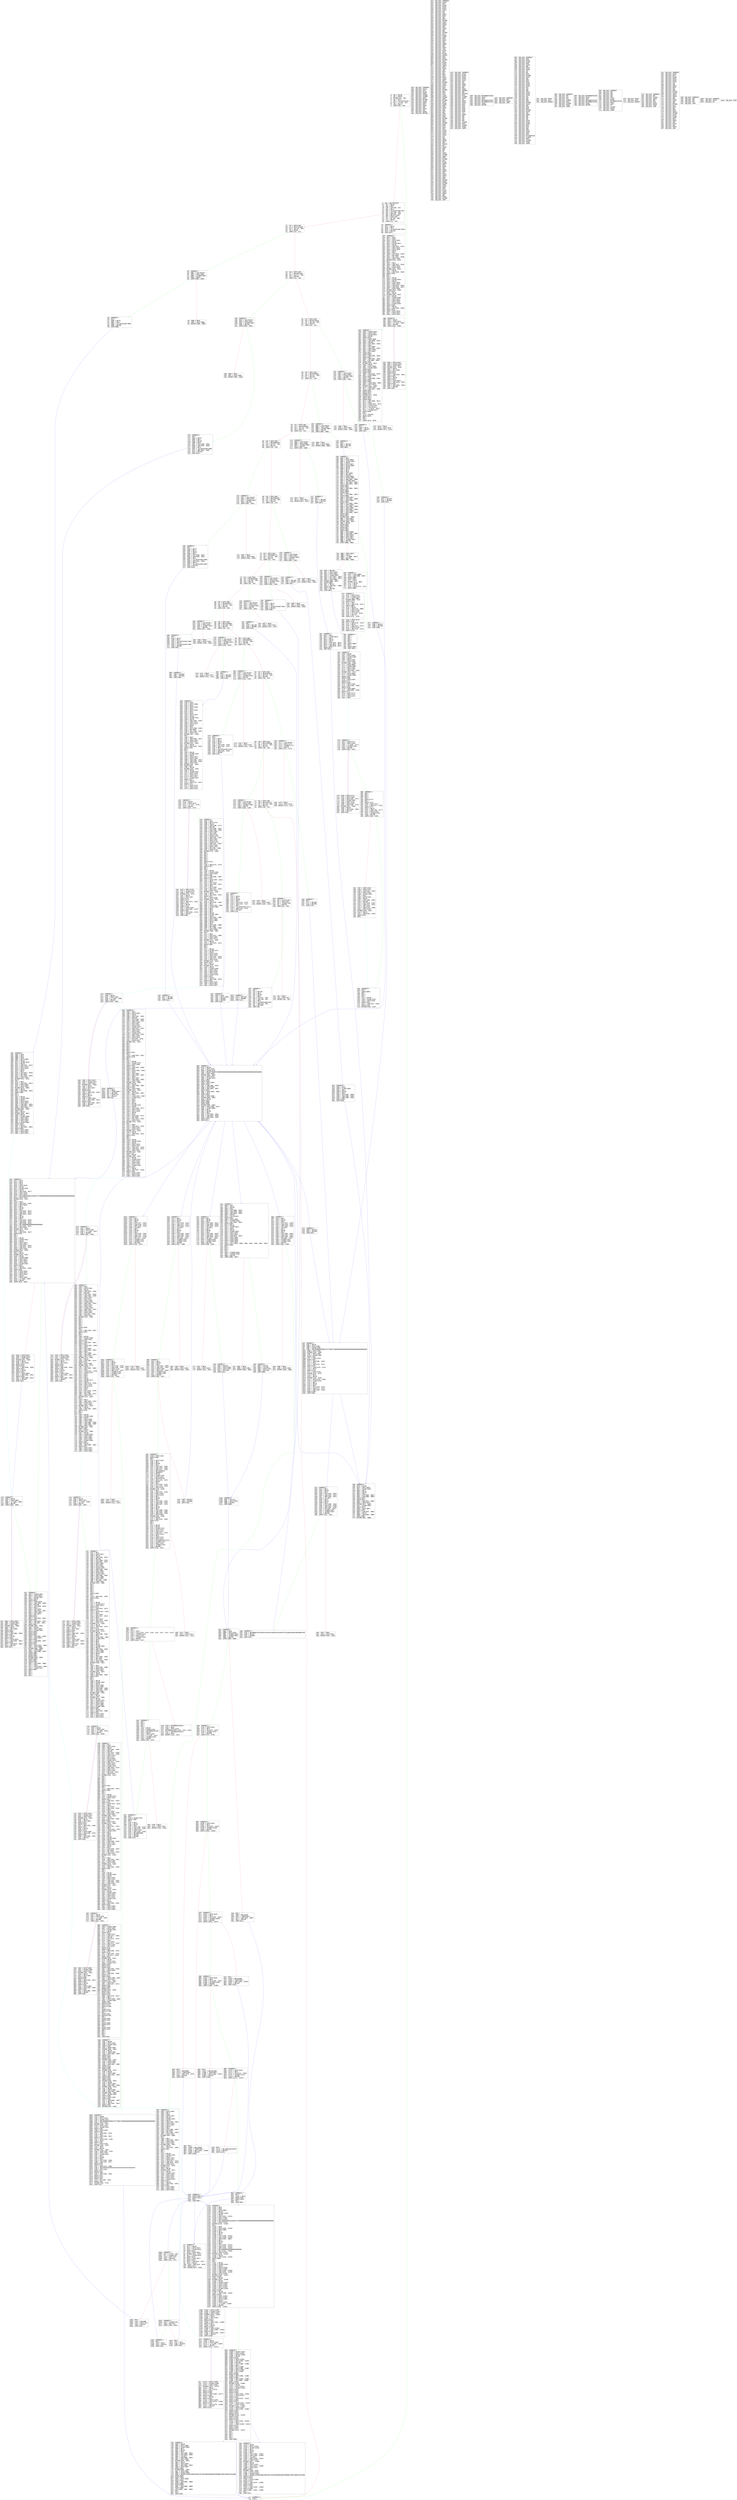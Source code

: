 digraph "graph.cfg.gv" {
	subgraph global {
		node [fontname=Courier fontsize=30.0 rank=same shape=box]
		block_0 [label="0: %00 = #0x80\l2: %01 = #0x40\l4: MSTORE(%01, %00)\l5: %02 = #0x4\l7: %03 = CALLDATASIZE()\l8: %04 = LT(%03, %02)\l9: %05 = #0xCC\lc: JUMPI(%05, %04)\l"]
		block_d [label="d: %06 = #0xFFFFFFFF\l12: %07 = #0xE0\l14: %08 = #0x2\l16: %09 = EXP(%08, %07)\l17: %0A = #0x0\l19: %0B = CALLDATALOAD(%0A)\l1a: %0C = DIV(%0B, %09)\l1b: %0D = AND(%0C, %06)\l1c: %0E = #0x21FC1403\l21: %0F = DUP2(%0D)\l22: %10 = EQ(%0D, %0E)\l23: %11 = #0xCE\l26: JUMPI(%11, %10)\l"]
		block_27 [label="27: %12 = DUP1(%0D)\l28: %13 = #0x373C4ABA\l2d: %14 = EQ(%13, %0D)\l2e: %15 = #0xD9\l31: JUMPI(%15, %14)\l"]
		block_32 [label="32: %16 = DUP1(%0D)\l33: %17 = #0x4DF1AAD7\l38: %18 = EQ(%17, %0D)\l39: %19 = #0x103\l3c: JUMPI(%19, %18)\l"]
		block_3d [label="3d: %1A = DUP1(%0D)\l3e: %1B = #0x4E71E0C8\l43: %1C = EQ(%1B, %0D)\l44: %1D = #0x124\l47: JUMPI(%1D, %1C)\l"]
		block_48 [label="48: %1E = DUP1(%0D)\l49: %1F = #0x54FD4D50\l4e: %20 = EQ(%1F, %0D)\l4f: %21 = #0x139\l52: JUMPI(%21, %20)\l"]
		block_53 [label="53: %22 = DUP1(%0D)\l54: %23 = #0x5C60DA1B\l59: %24 = EQ(%23, %0D)\l5a: %25 = #0x1C3\l5d: JUMPI(%25, %24)\l"]
		block_5e [label="5e: %26 = DUP1(%0D)\l5f: %27 = #0x666B6439\l64: %28 = EQ(%27, %0D)\l65: %29 = #0x1F4\l68: JUMPI(%29, %28)\l"]
		block_69 [label="69: %2A = DUP1(%0D)\l6a: %2B = #0x6FDE8202\l6f: %2C = EQ(%2B, %0D)\l70: %2D = #0x218\l73: JUMPI(%2D, %2C)\l"]
		block_74 [label="74: %2E = DUP1(%0D)\l75: %2F = #0x82862275\l7a: %30 = EQ(%2F, %0D)\l7b: %31 = #0x22D\l7e: JUMPI(%31, %30)\l"]
		block_7f [label="7f: %32 = DUP1(%0D)\l80: %33 = #0x8DA5CB5B\l85: %34 = EQ(%33, %0D)\l86: %35 = #0x245\l89: JUMPI(%35, %34)\l"]
		block_8a [label="8a: %36 = DUP1(%0D)\l8b: %37 = #0xBCB40FC7\l90: %38 = EQ(%37, %0D)\l91: %39 = #0x25A\l94: JUMPI(%39, %38)\l"]
		block_95 [label="95: %3A = DUP1(%0D)\l96: %3B = #0xCC6C8E00\l9b: %3C = EQ(%3B, %0D)\l9c: %3D = #0x275\l9f: JUMPI(%3D, %3C)\l"]
		block_a0 [label="a0: %3E = DUP1(%0D)\la1: %3F = #0xDF8DE3E7\la6: %40 = EQ(%3F, %0D)\la7: %41 = #0x2BD\laa: JUMPI(%41, %40)\l"]
		block_ab [label="ab: %42 = DUP1(%0D)\lac: %43 = #0xE30C3978\lb1: %44 = EQ(%43, %0D)\lb2: %45 = #0x2DE\lb5: JUMPI(%45, %44)\l"]
		block_b6 [label="b6: %46 = DUP1(%0D)\lb7: %47 = #0xF2FDE38B\lbc: %48 = EQ(%47, %0D)\lbd: %49 = #0x2F3\lc0: JUMPI(%49, %48)\l"]
		block_c1 [label="c1: %4A = DUP1(%0D)\lc2: %4B = #0xF4201C3C\lc7: %4C = EQ(%4B, %0D)\lc8: %4D = #0x314\lcb: JUMPI(%4D, %4C)\l"]
		block_cc [label="cc: JUMPDEST()\lcd: STOP()\l"]
		block_ce [label="ce: JUMPDEST()\lcf: %E1C = #0xCC\ld2: %E1D = #0x4\ld4: %E1E = CALLDATALOAD(%E1D)\ld5: %E1F = #0x349\ld8: JUMP(%E1F)\l"]
		block_d9 [label="d9: JUMPDEST()\lda: %DB2 = CALLVALUE()\ldb: %DB3 = DUP1(%DB2)\ldc: %DB4 = ISZERO(%DB2)\ldd: %DB5 = #0xE5\le0: JUMPI(%DB5, %DB4)\l"]
		block_e1 [label="e1: %DB6 = #0x0\le3: %DB7 = DUP1(%DB6)\le4: REVERT(%DB6, %DB6)\l"]
		block_e5 [label="e5: JUMPDEST()\le6: POP()\le7: %DB8 = #0xF1\lea: %DB9 = #0x4\lec: %DBA = CALLDATALOAD(%DB9)\led: %DBB = #0x481\lf0: JUMP(%DBB)\l"]
		block_f1 [label="f1: JUMPDEST()\lf2: %E13 = #0x40\lf4: %E14 = DUP1(%E13)\lf5: %E15 = MLOAD(%E13)\lf6: SWAP2(%E12)\lf7: %E16 = DUP3(%E15)\lf8: MSTORE(%E15, %E12)\lf9: %E17 = MLOAD(%E13)\lfa: SWAP1(%E15)\lfb: %E18 = DUP2(%E17)\lfc: SWAP1(%E15)\lfd: %E19 = SUB(%E15, %E17)\lfe: %E1A = #0x20\l100: %E1B = ADD(%E1A, %E19)\l101: SWAP1(%E17)\l102: RETURN(%E17, %E1B)\l"]
		block_103 [label="103: JUMPDEST()\l104: %D02 = CALLVALUE()\l105: %D03 = DUP1(%D02)\l106: %D04 = ISZERO(%D02)\l107: %D05 = #0x10F\l10a: JUMPI(%D05, %D04)\l"]
		block_10b [label="10b: %D06 = #0x0\l10d: %D07 = DUP1(%D06)\l10e: REVERT(%D06, %D06)\l"]
		block_10f [label="10f: JUMPDEST()\l110: POP()\l111: %D08 = #0xF1\l114: %D09 = #0x1\l116: %D0A = #0xA0\l118: %D0B = #0x2\l11a: %D0C = EXP(%D0B, %D0A)\l11b: %D0D = SUB(%D0C, %D09)\l11c: %D0E = #0x4\l11e: %D0F = CALLDATALOAD(%D0E)\l11f: %D10 = AND(%D0F, %D0D)\l120: %D11 = #0x52A\l123: JUMP(%D11)\l"]
		block_124 [label="124: JUMPDEST()\l125: %CB0 = CALLVALUE()\l126: %CB1 = DUP1(%CB0)\l127: %CB2 = ISZERO(%CB0)\l128: %CB3 = #0x130\l12b: JUMPI(%CB3, %CB2)\l"]
		block_12c [label="12c: %CB4 = #0x0\l12e: %CB5 = DUP1(%CB4)\l12f: REVERT(%CB4, %CB4)\l"]
		block_130 [label="130: JUMPDEST()\l131: POP()\l132: %CB6 = #0xCC\l135: %CB7 = #0x5C7\l138: JUMP(%CB7)\l"]
		block_139 [label="139: JUMPDEST()\l13a: %B8C = CALLVALUE()\l13b: %B8D = DUP1(%B8C)\l13c: %B8E = ISZERO(%B8C)\l13d: %B8F = #0x145\l140: JUMPI(%B8F, %B8E)\l"]
		block_141 [label="141: %B90 = #0x0\l143: %B91 = DUP1(%B90)\l144: REVERT(%B90, %B90)\l"]
		block_145 [label="145: JUMPDEST()\l146: POP()\l147: %B92 = #0x14E\l14a: %B93 = #0x705\l14d: JUMP(%B93)\l"]
		block_14e [label="14e: JUMPDEST()\l14f: %C6B = #0x40\l151: %C6C = DUP1(%C6B)\l152: %C6D = MLOAD(%C6B)\l153: %C6E = #0x20\l155: %C6F = DUP1(%C6E)\l156: %C70 = DUP3(%C6D)\l157: MSTORE(%C6D, %C6E)\l158: %C71 = DUP4(%B99)\l159: %C72 = MLOAD(%B99)\l15a: %C73 = DUP2(%C6E)\l15b: %C74 = DUP4(%C6D)\l15c: %C75 = ADD(%C6D, %C6E)\l15d: MSTORE(%C75, %C72)\l15e: %C76 = DUP4(%B99)\l15f: %C77 = MLOAD(%B99)\l160: SWAP2(%C6D)\l161: SWAP3(%C6B)\l162: %C78 = DUP4(%C6D)\l163: SWAP3(%C77)\l164: SWAP1(%C6B)\l165: %C79 = DUP4(%C6D)\l166: %C7A = ADD(%C6D, %C6B)\l167: SWAP2(%C6E)\l168: %C7B = DUP6(%B99)\l169: %C7C = ADD(%B99, %C6E)\l16a: SWAP1(%C77)\l16b: %C7D = DUP1(%C77)\l16c: %C7E = DUP4(%C7A)\l16d: %C7F = DUP4(%C7C)\l16e: %C80 = #0x0\l"]
		block_170 [label="170: JUMPDEST()\l171: %C81 = DUP4(%C77)\l172: %C82 = DUP2(%C80)\l173: %C83 = LT(%C80, %C77)\l174: %C84 = ISZERO(%C83)\l175: %C85 = #0x188\l178: JUMPI(%C85, %C84)\l"]
		block_179 [label="179: %C86 = DUP2(%C7C)\l17a: %C87 = DUP2(%C80)\l17b: %C88 = ADD(%C80, %C7C)\l17c: %C89 = MLOAD(%C88)\l17d: %C8A = DUP4(%C7A)\l17e: %C8B = DUP3(%C80)\l17f: %C8C = ADD(%C80, %C7A)\l180: MSTORE(%C8C, %C89)\l181: %C8D = #0x20\l183: %C8E = ADD(%C8D, %C80)\l184: %C8F = #0x170\l187: JUMP(%C8F)\l"]
		block_188 [label="188: JUMPDEST()\l189: POP()\l18a: POP()\l18b: POP()\l18c: POP()\l18d: SWAP1(%C7C)\l18e: POP()\l18f: SWAP1(%C7A)\l190: %C90 = DUP2(%C77)\l191: %C91 = ADD(%C77, %C7A)\l192: SWAP1(%C77)\l193: %C92 = #0x1F\l195: %C93 = AND(%C92, %C77)\l196: %C94 = DUP1(%C93)\l197: %C95 = ISZERO(%C93)\l198: %C96 = #0x1B5\l19b: JUMPI(%C96, %C95)\l"]
		block_19c [label="19c: %C97 = DUP1(%C93)\l19d: %C98 = DUP3(%C91)\l19e: %C99 = SUB(%C91, %C93)\l19f: %C9A = DUP1(%C99)\l1a0: %C9B = MLOAD(%C99)\l1a1: %C9C = #0x1\l1a3: %C9D = DUP4(%C93)\l1a4: %C9E = #0x20\l1a6: %C9F = SUB(%C9E, %C93)\l1a7: %CA0 = #0x100\l1aa: %CA1 = EXP(%CA0, %C9F)\l1ab: %CA2 = SUB(%CA1, %C9C)\l1ac: %CA3 = NOT(%CA2)\l1ad: %CA4 = AND(%CA3, %C9B)\l1ae: %CA5 = DUP2(%C99)\l1af: MSTORE(%C99, %CA4)\l1b0: %CA6 = #0x20\l1b2: %CA7 = ADD(%CA6, %C99)\l1b3: SWAP2(%C91)\l1b4: POP()\l"]
		block_1b5 [label="1b5: JUMPDEST()\l1b6: POP()\l1b7: SWAP3(%B99)\l1b8: POP()\l1b9: POP()\l1ba: POP()\l1bb: %CAC = #0x40\l1bd: %CAD = MLOAD(%CAC)\l1be: %CAE = DUP1(%CAD)\l1bf: SWAP2(%C91)\l1c0: %CAF = SUB(%C91, %CAD)\l1c1: SWAP1(%CAD)\l1c2: RETURN(%CAD, %CAF)\l"]
		block_1c3 [label="1c3: JUMPDEST()\l1c4: %B6D = CALLVALUE()\l1c5: %B6E = DUP1(%B6D)\l1c6: %B6F = ISZERO(%B6D)\l1c7: %B70 = #0x1CF\l1ca: JUMPI(%B70, %B6F)\l"]
		block_1cb [label="1cb: %B71 = #0x0\l1cd: %B72 = DUP1(%B71)\l1ce: REVERT(%B71, %B71)\l"]
		block_1cf [label="1cf: JUMPDEST()\l1d0: POP()\l1d1: %B73 = #0x1D8\l1d4: %B74 = #0x79A\l1d7: JUMP(%B74)\l"]
		block_1d8 [label="1d8: JUMPDEST()\l1d9: %B7D = #0x40\l1db: %B7E = DUP1(%B7D)\l1dc: %B7F = MLOAD(%B7D)\l1dd: %B80 = #0x1\l1df: %B81 = #0xA0\l1e1: %B82 = #0x2\l1e3: %B83 = EXP(%B82, %B81)\l1e4: %B84 = SUB(%B83, %B80)\l1e5: SWAP1(%B7F)\l1e6: SWAP3(%B7C)\l1e7: %B85 = AND(%B7C, %B84)\l1e8: %B86 = DUP3(%B7F)\l1e9: MSTORE(%B7F, %B85)\l1ea: %B87 = MLOAD(%B7D)\l1eb: SWAP1(%B7F)\l1ec: %B88 = DUP2(%B87)\l1ed: SWAP1(%B7F)\l1ee: %B89 = SUB(%B7F, %B87)\l1ef: %B8A = #0x20\l1f1: %B8B = ADD(%B8A, %B89)\l1f2: SWAP1(%B87)\l1f3: RETURN(%B87, %B8B)\l"]
		block_1f4 [label="1f4: JUMPDEST()\l1f5: %5FF = CALLVALUE()\l1f6: %600 = DUP1(%5FF)\l1f7: %601 = ISZERO(%5FF)\l1f8: %602 = #0x200\l1fb: JUMPI(%602, %601)\l"]
		block_1fc [label="1fc: %603 = #0x0\l1fe: %604 = DUP1(%603)\l1ff: REVERT(%603, %603)\l"]
		block_200 [label="200: JUMPDEST()\l201: POP()\l202: %605 = #0xCC\l205: %606 = #0x1\l207: %607 = #0xA0\l209: %608 = #0x2\l20b: %609 = EXP(%608, %607)\l20c: %60A = SUB(%609, %606)\l20d: %60B = #0x4\l20f: %60C = CALLDATALOAD(%60B)\l210: %60D = AND(%60C, %60A)\l211: %60E = #0x24\l213: %60F = CALLDATALOAD(%60E)\l214: %610 = #0x7A9\l217: JUMP(%610)\l"]
		block_218 [label="218: JUMPDEST()\l219: %5E0 = CALLVALUE()\l21a: %5E1 = DUP1(%5E0)\l21b: %5E2 = ISZERO(%5E0)\l21c: %5E3 = #0x224\l21f: JUMPI(%5E3, %5E2)\l"]
		block_220 [label="220: %5E4 = #0x0\l222: %5E5 = DUP1(%5E4)\l223: REVERT(%5E4, %5E4)\l"]
		block_224 [label="224: JUMPDEST()\l225: POP()\l226: %5E6 = #0x1D8\l229: %5E7 = #0x822\l22c: JUMP(%5E7)\l"]
		block_22d [label="22d: JUMPDEST()\l22e: %562 = CALLVALUE()\l22f: %563 = DUP1(%562)\l230: %564 = ISZERO(%562)\l231: %565 = #0x239\l234: JUMPI(%565, %564)\l"]
		block_235 [label="235: %566 = #0x0\l237: %567 = DUP1(%566)\l238: REVERT(%566, %566)\l"]
		block_239 [label="239: JUMPDEST()\l23a: POP()\l23b: %568 = #0xF1\l23e: %569 = #0x4\l240: %56A = CALLDATALOAD(%569)\l241: %56B = #0x831\l244: JUMP(%56B)\l"]
		block_245 [label="245: JUMPDEST()\l246: %533 = CALLVALUE()\l247: %534 = DUP1(%533)\l248: %535 = ISZERO(%533)\l249: %536 = #0x251\l24c: JUMPI(%536, %535)\l"]
		block_24d [label="24d: %537 = #0x0\l24f: %538 = DUP1(%537)\l250: REVERT(%537, %537)\l"]
		block_251 [label="251: JUMPDEST()\l252: POP()\l253: %539 = #0x1D8\l256: %53A = #0x8BA\l259: JUMP(%53A)\l"]
		block_25a [label="25a: JUMPDEST()\l25b: %4A4 = CALLVALUE()\l25c: %4A5 = DUP1(%4A4)\l25d: %4A6 = ISZERO(%4A4)\l25e: %4A7 = #0x266\l261: JUMPI(%4A7, %4A6)\l"]
		block_262 [label="262: %4A8 = #0x0\l264: %4A9 = DUP1(%4A8)\l265: REVERT(%4A8, %4A8)\l"]
		block_266 [label="266: JUMPDEST()\l267: POP()\l268: %4AA = #0xCC\l26b: %4AB = #0x4\l26d: %4AC = CALLDATALOAD(%4AB)\l26e: %4AD = #0x24\l270: %4AE = CALLDATALOAD(%4AD)\l271: %4AF = #0x906\l274: JUMP(%4AF)\l"]
		block_275 [label="275: JUMPDEST()\l276: %243 = CALLVALUE()\l277: %244 = DUP1(%243)\l278: %245 = ISZERO(%243)\l279: %246 = #0x281\l27c: JUMPI(%246, %245)\l"]
		block_27d [label="27d: %247 = #0x0\l27f: %248 = DUP1(%247)\l280: REVERT(%247, %247)\l"]
		block_281 [label="281: JUMPDEST()\l282: POP()\l283: %249 = #0x28A\l286: %24A = #0x9D4\l289: JUMP(%24A)\l"]
		block_28a [label="28a: JUMPDEST()\l28b: %48C = #0x40\l28d: %48D = DUP1(%48C)\l28e: %48E = MLOAD(%48C)\l28f: SWAP7(%2B1)\l290: %48F = DUP8(%48E)\l291: MSTORE(%48E, %2B1)\l292: %490 = #0x20\l294: %491 = DUP8(%48E)\l295: %492 = ADD(%48E, %490)\l296: SWAP6(%312)\l297: SWAP1(%48C)\l298: SWAP6(%492)\l299: MSTORE(%492, %312)\l29a: %493 = DUP6(%48E)\l29b: %494 = DUP6(%48C)\l29c: %495 = ADD(%48C, %48E)\l29d: SWAP4(%373)\l29e: SWAP1(%48B)\l29f: SWAP4(%495)\l2a0: MSTORE(%495, %373)\l2a1: %496 = #0x60\l2a3: %497 = DUP6(%48E)\l2a4: %498 = ADD(%48E, %496)\l2a5: SWAP2(%3D4)\l2a6: SWAP1(%435)\l2a7: SWAP2(%498)\l2a8: MSTORE(%498, %3D4)\l2a9: %499 = #0x80\l2ab: %49A = DUP5(%48E)\l2ac: %49B = ADD(%48E, %499)\l2ad: MSTORE(%49B, %435)\l2ae: %49C = #0xA0\l2b0: %49D = DUP4(%48E)\l2b1: %49E = ADD(%48E, %49C)\l2b2: MSTORE(%49E, %48B)\l2b3: %49F = MLOAD(%48C)\l2b4: SWAP1(%48E)\l2b5: %4A0 = DUP2(%49F)\l2b6: SWAP1(%48E)\l2b7: %4A1 = SUB(%48E, %49F)\l2b8: %4A2 = #0xC0\l2ba: %4A3 = ADD(%4A2, %4A1)\l2bb: SWAP1(%49F)\l2bc: RETURN(%49F, %4A3)\l"]
		block_2bd [label="2bd: JUMPDEST()\l2be: %1A0 = CALLVALUE()\l2bf: %1A1 = DUP1(%1A0)\l2c0: %1A2 = ISZERO(%1A0)\l2c1: %1A3 = #0x2C9\l2c4: JUMPI(%1A3, %1A2)\l"]
		block_2c5 [label="2c5: %1A4 = #0x0\l2c7: %1A5 = DUP1(%1A4)\l2c8: REVERT(%1A4, %1A4)\l"]
		block_2c9 [label="2c9: JUMPDEST()\l2ca: POP()\l2cb: %1A6 = #0xCC\l2ce: %1A7 = #0x1\l2d0: %1A8 = #0xA0\l2d2: %1A9 = #0x2\l2d4: %1AA = EXP(%1A9, %1A8)\l2d5: %1AB = SUB(%1AA, %1A7)\l2d6: %1AC = #0x4\l2d8: %1AD = CALLDATALOAD(%1AC)\l2d9: %1AE = AND(%1AD, %1AB)\l2da: %1AF = #0xDDF\l2dd: JUMP(%1AF)\l"]
		block_2de [label="2de: JUMPDEST()\l2df: %171 = CALLVALUE()\l2e0: %172 = DUP1(%171)\l2e1: %173 = ISZERO(%171)\l2e2: %174 = #0x2EA\l2e5: JUMPI(%174, %173)\l"]
		block_2e6 [label="2e6: %175 = #0x0\l2e8: %176 = DUP1(%175)\l2e9: REVERT(%175, %175)\l"]
		block_2ea [label="2ea: JUMPDEST()\l2eb: POP()\l2ec: %177 = #0x1D8\l2ef: %178 = #0xFDD\l2f2: JUMP(%178)\l"]
		block_2f3 [label="2f3: JUMPDEST()\l2f4: %10B = CALLVALUE()\l2f5: %10C = DUP1(%10B)\l2f6: %10D = ISZERO(%10B)\l2f7: %10E = #0x2FF\l2fa: JUMPI(%10E, %10D)\l"]
		block_2fb [label="2fb: %10F = #0x0\l2fd: %110 = DUP1(%10F)\l2fe: REVERT(%10F, %10F)\l"]
		block_2ff [label="2ff: JUMPDEST()\l300: POP()\l301: %111 = #0xCC\l304: %112 = #0x1\l306: %113 = #0xA0\l308: %114 = #0x2\l30a: %115 = EXP(%114, %113)\l30b: %116 = SUB(%115, %112)\l30c: %117 = #0x4\l30e: %118 = CALLDATALOAD(%117)\l30f: %119 = AND(%118, %116)\l310: %11A = #0x1027\l313: JUMP(%11A)\l"]
		block_314 [label="314: JUMPDEST()\l315: %4E = CALLVALUE()\l316: %4F = DUP1(%4E)\l317: %50 = ISZERO(%4E)\l318: %51 = #0x320\l31b: JUMPI(%51, %50)\l"]
		block_31c [label="31c: %52 = #0x0\l31e: %53 = DUP1(%52)\l31f: REVERT(%52, %52)\l"]
		block_320 [label="320: JUMPDEST()\l321: POP()\l322: %54 = #0x335\l325: %55 = #0x1\l327: %56 = #0xA0\l329: %57 = #0x2\l32b: %58 = EXP(%57, %56)\l32c: %59 = SUB(%58, %55)\l32d: %5A = #0x4\l32f: %5B = CALLDATALOAD(%5A)\l330: %5C = AND(%5B, %59)\l331: %5D = #0x10CE\l334: JUMP(%5D)\l"]
		block_335 [label="335: [NO_SSA] JUMPDEST\l336: [NO_SSA] PUSH1\l338: [NO_SSA] DUP1\l339: [NO_SSA] MLOAD\l33a: [NO_SSA] SWAP2\l33b: [NO_SSA] ISZERO\l33c: [NO_SSA] ISZERO\l33d: [NO_SSA] DUP3\l33e: [NO_SSA] MSTORE\l33f: [NO_SSA] MLOAD\l340: [NO_SSA] SWAP1\l341: [NO_SSA] DUP2\l342: [NO_SSA] SWAP1\l343: [NO_SSA] SUB\l344: [NO_SSA] PUSH1\l346: [NO_SSA] ADD\l347: [NO_SSA] SWAP1\l348: [NO_SSA] RETURN\l"]
		block_349 [label="349: JUMPDEST()\l34a: %E20 = #0x3\l34c: %E21 = #0x0\l34e: %E22 = DUP3(%E1E)\l34f: %E23 = #0x40\l351: %E24 = MLOAD(%E23)\l352: %E25 = #0x20\l354: %E26 = ADD(%E25, %E24)\l355: %E27 = DUP1(%E26)\l356: %E28 = DUP1(%E26)\l357: %E29 = #0xEC\l359: %E2A = #0x2\l35b: %E2B = EXP(%E2A, %E29)\l35c: %E2C = #0x76697\l360: %E2D = MUL(%E2C, %E2B)\l361: %E2E = DUP2(%E26)\l362: MSTORE(%E26, %E2D)\l363: POP()\l364: %E2F = #0x3\l366: %E30 = ADD(%E2F, %E26)\l367: %E31 = DUP3(%E1E)\l368: %E32 = DUP2(%E30)\l369: MSTORE(%E30, %E1E)\l36a: %E33 = #0x20\l36c: %E34 = ADD(%E33, %E30)\l36d: SWAP2(%E1E)\l36e: POP()\l36f: POP()\l370: %E35 = #0x40\l372: %E36 = MLOAD(%E35)\l373: %E37 = #0x20\l375: %E38 = DUP2(%E36)\l376: %E39 = DUP4(%E34)\l377: %E3A = SUB(%E34, %E36)\l378: %E3B = SUB(%E3A, %E37)\l379: %E3C = DUP2(%E36)\l37a: MSTORE(%E36, %E3B)\l37b: SWAP1(%E34)\l37c: %E3D = #0x40\l37e: MSTORE(%E3D, %E34)\l37f: %E3E = #0x40\l381: %E3F = MLOAD(%E3E)\l382: %E40 = DUP1(%E3F)\l383: %E41 = DUP3(%E36)\l384: %E42 = DUP1(%E36)\l385: %E43 = MLOAD(%E36)\l386: SWAP1(%E36)\l387: %E44 = #0x20\l389: %E45 = ADD(%E44, %E36)\l38a: SWAP1(%E43)\l38b: %E46 = DUP1(%E43)\l38c: %E47 = DUP4(%E3F)\l38d: %E48 = DUP4(%E45)\l"]
		block_38e [label="38e: JUMPDEST()\l38f: %E49 = #0x20\l391: %E4A = DUP4(%E43)\l392: %E4B = LT(%E43, %E49)\l393: %E4C = #0x3AD\l396: JUMPI(%E4C, %E4B)\l"]
		block_397 [label="397: %E4D = DUP1(%E45)\l398: %E4E = MLOAD(%E45)\l399: %E4F = DUP3(%E3F)\l39a: MSTORE(%E3F, %E4E)\l39b: %E50 = #0x1F\l39d: %E51 = NOT(%E50)\l39e: SWAP1(%E45)\l39f: SWAP3(%E43)\l3a0: %E52 = ADD(%E43, %E51)\l3a1: SWAP2(%E45)\l3a2: %E53 = #0x20\l3a4: SWAP2(%E3F)\l3a5: %E54 = DUP3(%E53)\l3a6: %E55 = ADD(%E53, %E3F)\l3a7: SWAP2(%E53)\l3a8: %E56 = ADD(%E53, %E45)\l3a9: %E57 = #0x38E\l3ac: JUMP(%E57)\l"]
		block_3ad [label="3ad: JUMPDEST()\l3ae: %E58 = MLOAD(%E45)\l3af: %E59 = DUP2(%E3F)\l3b0: %E5A = MLOAD(%E3F)\l3b1: %E5B = #0x20\l3b3: SWAP4(%E43)\l3b4: %E5C = DUP5(%E5B)\l3b5: %E5D = SUB(%E5B, %E43)\l3b6: %E5E = #0x100\l3b9: %E5F = EXP(%E5E, %E5D)\l3ba: %E60 = #0x0\l3bc: %E61 = NOT(%E60)\l3bd: %E62 = ADD(%E61, %E5F)\l3be: %E63 = DUP1(%E62)\l3bf: %E64 = NOT(%E62)\l3c0: SWAP1(%E62)\l3c1: SWAP3(%E58)\l3c2: %E65 = AND(%E58, %E64)\l3c3: SWAP2(%E62)\l3c4: %E66 = AND(%E62, %E5A)\l3c5: %E67 = OR(%E66, %E65)\l3c6: SWAP1(%E3F)\l3c7: MSTORE(%E3F, %E67)\l3c8: %E68 = #0x40\l3ca: %E69 = DUP1(%E68)\l3cb: %E6A = MLOAD(%E68)\l3cc: SWAP3(%E43)\l3cd: SWAP1(%E68)\l3ce: SWAP5(%E3F)\l3cf: %E6B = ADD(%E3F, %E43)\l3d0: %E6C = DUP3(%E6A)\l3d1: SWAP1(%E6B)\l3d2: %E6D = SUB(%E6B, %E6A)\l3d3: SWAP1(%E5B)\l3d4: SWAP2(%E6A)\l3d5: %E6E = SHA3(%E6A, %E6D)\l3d6: %E6F = DUP7(%E21)\l3d7: MSTORE(%E21, %E6E)\l3d8: %E70 = DUP6(%E21)\l3d9: %E71 = ADD(%E21, %E5B)\l3da: SWAP6(%E20)\l3db: SWAP1(%E45)\l3dc: SWAP6(%E71)\l3dd: MSTORE(%E71, %E20)\l3de: SWAP3(%E21)\l3df: SWAP1(%E3F)\l3e0: SWAP3(%E68)\l3e1: %E72 = ADD(%E68, %E21)\l3e2: %E73 = #0x0\l3e4: %E74 = SHA3(%E73, %E72)\l3e5: %E75 = SLOAD(%E74)\l3e6: %E76 = CALLVALUE()\l3e7: %E77 = LT(%E76, %E75)\l3e8: %E78 = ISZERO(%E77)\l3e9: SWAP3(%E45)\l3ea: POP()\l3eb: %E79 = #0x3F6\l3ee: SWAP2(%E3F)\l3ef: POP()\l3f0: POP()\l3f1: JUMPI(%E79, %E78)\l"]
		block_3f2 [label="3f2: %E7A = #0x0\l3f4: %E7B = DUP1(%E7A)\l3f5: REVERT(%E7A, %E7A)\l"]
		block_3f6 [label="3f6: JUMPDEST()\l3f7: %E7C = #0x3FE\l3fa: %E7D = #0x8BA\l3fd: JUMP(%E7D)\l"]
		block_3fe [label="3fe: JUMPDEST()\l3ff: %E96 = #0x1\l401: %E97 = #0xA0\l403: %E98 = #0x2\l405: %E99 = EXP(%E98, %E97)\l406: %E9A = SUB(%E99, %E96)\l407: %E9B = AND(%E9A, %E95)\l408: %E9C = #0x8FC\l40b: %E9D = CALLVALUE()\l40c: SWAP1(%E9C)\l40d: %E9E = DUP2(%E9D)\l40e: %E9F = ISZERO(%E9D)\l40f: %EA0 = MUL(%E9F, %E9C)\l410: SWAP1(%E9D)\l411: %EA1 = #0x40\l413: %EA2 = MLOAD(%EA1)\l414: %EA3 = #0x0\l416: %EA4 = #0x40\l418: %EA5 = MLOAD(%EA4)\l419: %EA6 = DUP1(%EA5)\l41a: %EA7 = DUP4(%EA2)\l41b: %EA8 = SUB(%EA2, %EA5)\l41c: %EA9 = DUP2(%EA5)\l41d: %EAA = DUP6(%E9D)\l41e: %EAB = DUP9(%E9B)\l41f: %EAC = DUP9(%EA0)\l420: %EAD = CALL(%EA0, %E9B, %E9D, %EA5, %EA8, %EA5, %EA3)\l421: SWAP4(%E9B)\l422: POP()\l423: POP()\l424: POP()\l425: POP()\l426: %EAE = ISZERO(%EAD)\l427: %EAF = ISZERO(%EAE)\l428: %EB0 = #0x430\l42b: JUMPI(%EB0, %EAF)\l"]
		block_42c [label="42c: %EB1 = #0x0\l42e: %EB2 = DUP1(%EB1)\l42f: REVERT(%EB1, %EB1)\l"]
		block_430 [label="430: JUMPDEST()\l431: %EB3 = #0x43A\l434: %EB4 = CALLER()\l435: %EB5 = DUP3(%E1E)\l436: %EB6 = #0x110A\l439: JUMP(%EB6)\l"]
		block_43a [label="43a: JUMPDEST()\l43b: %13CD = #0x40\l43d: %13CE = DUP1(%13CD)\l43e: %13CF = MLOAD(%13CD)\l43f: %13D0 = #0x1\l441: %13D1 = #0xA0\l443: %13D2 = #0x2\l445: %13D3 = EXP(%13D2, %13D1)\l446: %13D4 = SUB(%13D3, %13D0)\l447: %13D5 = CALLER()\l448: %13D6 = AND(%13D5, %13D4)\l449: %13D7 = DUP2(%13CF)\l44a: MSTORE(%13CF, %13D6)\l44b: %13D8 = #0x20\l44d: %13D9 = DUP2(%13CF)\l44e: %13DA = ADD(%13CF, %13D8)\l44f: %13DB = DUP4(%E1E)\l450: SWAP1(%13DA)\l451: MSTORE(%13DA, %E1E)\l452: %13DC = DUP2(%13CD)\l453: %13DD = MLOAD(%13CD)\l454: %13DE = #0xE81142652D28B1FEDD2C8F7E0C9AE8CB062BAEF5E89BE4788FC286DF2D201E8E\l475: SWAP3(%13CD)\l476: SWAP2(%13CF)\l477: %13DF = DUP2(%13DD)\l478: SWAP1(%13CF)\l479: %13E0 = SUB(%13CF, %13DD)\l47a: SWAP1(%13DD)\l47b: SWAP2(%13CD)\l47c: %13E1 = ADD(%13CD, %13E0)\l47d: SWAP1(%13DD)\l47e: LOG1(%13DD, %13E1, %13DE)\l47f: POP()\l480: JUMP(%E1C)\l"]
		block_481 [label="481: JUMPDEST()\l482: %DBC = #0x0\l484: %DBD = #0x3\l486: %DBE = #0x0\l488: %DBF = DUP4(%DBA)\l489: %DC0 = #0x40\l48b: %DC1 = MLOAD(%DC0)\l48c: %DC2 = #0x20\l48e: %DC3 = ADD(%DC2, %DC1)\l48f: %DC4 = DUP1(%DC3)\l490: %DC5 = DUP1(%DC3)\l491: %DC6 = #0xEC\l493: %DC7 = #0x2\l495: %DC8 = EXP(%DC7, %DC6)\l496: %DC9 = #0x76697\l49a: %DCA = MUL(%DC9, %DC8)\l49b: %DCB = DUP2(%DC3)\l49c: MSTORE(%DC3, %DCA)\l49d: POP()\l49e: %DCC = #0x3\l4a0: %DCD = ADD(%DCC, %DC3)\l4a1: %DCE = DUP3(%DBA)\l4a2: %DCF = DUP2(%DCD)\l4a3: MSTORE(%DCD, %DBA)\l4a4: %DD0 = #0x20\l4a6: %DD1 = ADD(%DD0, %DCD)\l4a7: SWAP2(%DBA)\l4a8: POP()\l4a9: POP()\l4aa: %DD2 = #0x40\l4ac: %DD3 = MLOAD(%DD2)\l4ad: %DD4 = #0x20\l4af: %DD5 = DUP2(%DD3)\l4b0: %DD6 = DUP4(%DD1)\l4b1: %DD7 = SUB(%DD1, %DD3)\l4b2: %DD8 = SUB(%DD7, %DD4)\l4b3: %DD9 = DUP2(%DD3)\l4b4: MSTORE(%DD3, %DD8)\l4b5: SWAP1(%DD1)\l4b6: %DDA = #0x40\l4b8: MSTORE(%DDA, %DD1)\l4b9: %DDB = #0x40\l4bb: %DDC = MLOAD(%DDB)\l4bc: %DDD = DUP1(%DDC)\l4bd: %DDE = DUP3(%DD3)\l4be: %DDF = DUP1(%DD3)\l4bf: %DE0 = MLOAD(%DD3)\l4c0: SWAP1(%DD3)\l4c1: %DE1 = #0x20\l4c3: %DE2 = ADD(%DE1, %DD3)\l4c4: SWAP1(%DE0)\l4c5: %DE3 = DUP1(%DE0)\l4c6: %DE4 = DUP4(%DDC)\l4c7: %DE5 = DUP4(%DE2)\l"]
		block_4c8 [label="4c8: JUMPDEST()\l4c9: %DE6 = #0x20\l4cb: %DE7 = DUP4(%DE0)\l4cc: %DE8 = LT(%DE0, %DE6)\l4cd: %DE9 = #0x4E7\l4d0: JUMPI(%DE9, %DE8)\l"]
		block_4d1 [label="4d1: %DEA = DUP1(%DE2)\l4d2: %DEB = MLOAD(%DE2)\l4d3: %DEC = DUP3(%DDC)\l4d4: MSTORE(%DDC, %DEB)\l4d5: %DED = #0x1F\l4d7: %DEE = NOT(%DED)\l4d8: SWAP1(%DE2)\l4d9: SWAP3(%DE0)\l4da: %DEF = ADD(%DE0, %DEE)\l4db: SWAP2(%DE2)\l4dc: %DF0 = #0x20\l4de: SWAP2(%DDC)\l4df: %DF1 = DUP3(%DF0)\l4e0: %DF2 = ADD(%DF0, %DDC)\l4e1: SWAP2(%DF0)\l4e2: %DF3 = ADD(%DF0, %DE2)\l4e3: %DF4 = #0x4C8\l4e6: JUMP(%DF4)\l"]
		block_4e7 [label="4e7: JUMPDEST()\l4e8: %DF5 = MLOAD(%DE2)\l4e9: %DF6 = DUP2(%DDC)\l4ea: %DF7 = MLOAD(%DDC)\l4eb: %DF8 = #0x20\l4ed: SWAP4(%DE0)\l4ee: %DF9 = DUP5(%DF8)\l4ef: %DFA = SUB(%DF8, %DE0)\l4f0: %DFB = #0x100\l4f3: %DFC = EXP(%DFB, %DFA)\l4f4: %DFD = #0x0\l4f6: %DFE = NOT(%DFD)\l4f7: %DFF = ADD(%DFE, %DFC)\l4f8: %E00 = DUP1(%DFF)\l4f9: %E01 = NOT(%DFF)\l4fa: SWAP1(%DFF)\l4fb: SWAP3(%DF5)\l4fc: %E02 = AND(%DF5, %E01)\l4fd: SWAP2(%DFF)\l4fe: %E03 = AND(%DFF, %DF7)\l4ff: %E04 = OR(%E03, %E02)\l500: SWAP1(%DDC)\l501: MSTORE(%DDC, %E04)\l502: %E05 = #0x40\l504: %E06 = DUP1(%E05)\l505: %E07 = MLOAD(%E05)\l506: SWAP3(%DE0)\l507: SWAP1(%E05)\l508: SWAP5(%DDC)\l509: %E08 = ADD(%DDC, %DE0)\l50a: %E09 = DUP3(%E07)\l50b: SWAP1(%E08)\l50c: %E0A = SUB(%E08, %E07)\l50d: SWAP1(%DF8)\l50e: SWAP2(%E07)\l50f: %E0B = SHA3(%E07, %E0A)\l510: %E0C = DUP7(%DBE)\l511: MSTORE(%DBE, %E0B)\l512: %E0D = DUP6(%DBE)\l513: %E0E = ADD(%DBE, %DF8)\l514: SWAP6(%DBD)\l515: SWAP1(%DE2)\l516: SWAP6(%E0E)\l517: MSTORE(%E0E, %DBD)\l518: SWAP3(%DBE)\l519: SWAP1(%DDC)\l51a: SWAP3(%E05)\l51b: %E0F = ADD(%E05, %DBE)\l51c: %E10 = #0x0\l51e: %E11 = SHA3(%E10, %E0F)\l51f: %E12 = SLOAD(%E11)\l520: SWAP4(%DBC)\l521: POP()\l522: POP()\l523: POP()\l524: POP()\l"]
		block_525 [label="525: JUMPDEST()\l526: SWAP2(%EB7)\l527: SWAP1(%E1E)\l528: POP()\l529: JUMP(%EB7)\l"]
		block_52a [label="52a: JUMPDEST()\l52b: %D12 = #0x0\l52d: %D13 = #0x3\l52f: %D14 = #0x0\l531: %D15 = DUP4(%D10)\l532: %D16 = #0x40\l534: %D17 = MLOAD(%D16)\l535: %D18 = #0x20\l537: %D19 = ADD(%D18, %D17)\l538: %D1A = DUP1(%D19)\l539: %D1B = DUP1(%D19)\l53a: %D1C = #0x756E6C696D416363657373000000000000000000000000000000000000000000\l55b: %D1D = DUP2(%D19)\l55c: MSTORE(%D19, %D1C)\l55d: POP()\l55e: %D1E = #0xB\l560: %D1F = ADD(%D1E, %D19)\l561: %D20 = DUP3(%D10)\l562: %D21 = #0x1\l564: %D22 = #0xA0\l566: %D23 = #0x2\l568: %D24 = EXP(%D23, %D22)\l569: %D25 = SUB(%D24, %D21)\l56a: %D26 = AND(%D25, %D10)\l56b: %D27 = #0x1\l56d: %D28 = #0xA0\l56f: %D29 = #0x2\l571: %D2A = EXP(%D29, %D28)\l572: %D2B = SUB(%D2A, %D27)\l573: %D2C = AND(%D2B, %D26)\l574: %D2D = #0x1000000000000000000000000\l582: %D2E = MUL(%D2D, %D2C)\l583: %D2F = DUP2(%D1F)\l584: MSTORE(%D1F, %D2E)\l585: %D30 = #0x14\l587: %D31 = ADD(%D30, %D1F)\l588: SWAP2(%D10)\l589: POP()\l58a: POP()\l58b: %D32 = #0x40\l58d: %D33 = MLOAD(%D32)\l58e: %D34 = #0x20\l590: %D35 = DUP2(%D33)\l591: %D36 = DUP4(%D31)\l592: %D37 = SUB(%D31, %D33)\l593: %D38 = SUB(%D37, %D34)\l594: %D39 = DUP2(%D33)\l595: MSTORE(%D33, %D38)\l596: SWAP1(%D31)\l597: %D3A = #0x40\l599: MSTORE(%D3A, %D31)\l59a: %D3B = #0x40\l59c: %D3C = MLOAD(%D3B)\l59d: %D3D = DUP1(%D3C)\l59e: %D3E = DUP3(%D33)\l59f: %D3F = DUP1(%D33)\l5a0: %D40 = MLOAD(%D33)\l5a1: SWAP1(%D33)\l5a2: %D41 = #0x20\l5a4: %D42 = ADD(%D41, %D33)\l5a5: SWAP1(%D40)\l5a6: %D43 = DUP1(%D40)\l5a7: %D44 = DUP4(%D3C)\l5a8: %D45 = DUP4(%D42)\l5a9: %D46 = #0x20\l5ab: %D47 = DUP4(%D40)\l5ac: %D48 = LT(%D40, %D46)\l5ad: %D49 = #0x4E7\l5b0: JUMPI(%D49, %D48)\l"]
		block_5b1 [label="5b1: %D4A = DUP1(%D42)\l5b2: %D4B = MLOAD(%D42)\l5b3: %D4C = DUP3(%D3C)\l5b4: MSTORE(%D3C, %D4B)\l5b5: %D4D = #0x1F\l5b7: %D4E = NOT(%D4D)\l5b8: SWAP1(%D42)\l5b9: SWAP3(%D40)\l5ba: %D4F = ADD(%D40, %D4E)\l5bb: SWAP2(%D42)\l5bc: %D50 = #0x20\l5be: SWAP2(%D3C)\l5bf: %D51 = DUP3(%D50)\l5c0: %D52 = ADD(%D50, %D3C)\l5c1: SWAP2(%D50)\l5c2: %D53 = ADD(%D50, %D42)\l5c3: %D54 = #0x4C8\l5c6: JUMP(%D54)\l"]
		block_5c7 [label="5c7: JUMPDEST()\l5c8: %CB8 = #0x5CF\l5cb: %CB9 = #0xFDD\l5ce: JUMP(%CB9)\l"]
		block_5cf [label="5cf: JUMPDEST()\l5d0: %CD2 = #0x1\l5d2: %CD3 = #0xA0\l5d4: %CD4 = #0x2\l5d6: %CD5 = EXP(%CD4, %CD3)\l5d7: %CD6 = SUB(%CD5, %CD2)\l5d8: %CD7 = AND(%CD6, %CD1)\l5d9: %CD8 = CALLER()\l5da: %CD9 = #0x1\l5dc: %CDA = #0xA0\l5de: %CDB = #0x2\l5e0: %CDC = EXP(%CDB, %CDA)\l5e1: %CDD = SUB(%CDC, %CD9)\l5e2: %CDE = AND(%CDD, %CD8)\l5e3: %CDF = EQ(%CDE, %CD7)\l5e4: %CE0 = ISZERO(%CDF)\l5e5: %CE1 = ISZERO(%CE0)\l5e6: %CE2 = #0x5EE\l5e9: JUMPI(%CE2, %CE1)\l"]
		block_5ea [label="5ea: %CE3 = #0x0\l5ec: %CE4 = DUP1(%CE3)\l5ed: REVERT(%CE3, %CE3)\l"]
		block_5ee [label="5ee: JUMPDEST()\l5ef: %CE5 = #0x8BE0079C531659141344CD1FD0A4F28419497F9722A3DAAFE3B4186F6B6457E0\l610: %CE6 = #0x617\l613: %CE7 = #0x8BA\l616: JUMP(%CE7)\l"]
		block_617 [label="617: JUMPDEST()\l618: %D00 = #0x61F\l61b: %D01 = #0xFDD\l61e: JUMP(%D01)\l"]
		block_61f [label="61f: [NO_SSA] JUMPDEST\l620: [NO_SSA] PUSH1\l622: [NO_SSA] DUP1\l623: [NO_SSA] MLOAD\l624: [NO_SSA] PUSH1\l626: [NO_SSA] PUSH1\l628: [NO_SSA] PUSH1\l62a: [NO_SSA] EXP\l62b: [NO_SSA] SUB\l62c: [NO_SSA] SWAP4\l62d: [NO_SSA] DUP5\l62e: [NO_SSA] AND\l62f: [NO_SSA] DUP2\l630: [NO_SSA] MSTORE\l631: [NO_SSA] SWAP2\l632: [NO_SSA] SWAP1\l633: [NO_SSA] SWAP3\l634: [NO_SSA] AND\l635: [NO_SSA] PUSH1\l637: [NO_SSA] DUP3\l638: [NO_SSA] ADD\l639: [NO_SSA] MSTORE\l63a: [NO_SSA] DUP2\l63b: [NO_SSA] MLOAD\l63c: [NO_SSA] SWAP1\l63d: [NO_SSA] DUP2\l63e: [NO_SSA] SWAP1\l63f: [NO_SSA] SUB\l640: [NO_SSA] SWAP1\l641: [NO_SSA] SWAP2\l642: [NO_SSA] ADD\l643: [NO_SSA] SWAP1\l644: [NO_SSA] LOG1\l645: [NO_SSA] PUSH1\l647: [NO_SSA] DUP1\l648: [NO_SSA] MLOAD\l649: [NO_SSA] PUSH32\l66a: [NO_SSA] DUP1\l66b: [NO_SSA] DUP3\l66c: [NO_SSA] MSTORE\l66d: [NO_SSA] DUP3\l66e: [NO_SSA] MLOAD\l66f: [NO_SSA] PUSH1\l671: [NO_SSA] SWAP3\l672: [NO_SSA] DUP2\l673: [NO_SSA] SWAP1\l674: [NO_SSA] SUB\l675: [NO_SSA] DUP4\l676: [NO_SSA] ADD\l677: [NO_SSA] DUP2\l678: [NO_SSA] SHA3\l679: [NO_SSA] PUSH1\l67b: [NO_SSA] SWAP1\l67c: [NO_SSA] DUP2\l67d: [NO_SSA] MSTORE\l67e: [NO_SSA] PUSH1\l680: [NO_SSA] PUSH1\l682: [NO_SSA] DUP2\l683: [NO_SSA] DUP2\l684: [NO_SSA] MSTORE\l685: [NO_SSA] DUP7\l686: [NO_SSA] DUP4\l687: [NO_SSA] SHA3\l688: [NO_SSA] SLOAD\l689: [NO_SSA] PUSH32\l6aa: [NO_SSA] DUP6\l6ab: [NO_SSA] MSTORE\l6ac: [NO_SSA] DUP8\l6ad: [NO_SSA] MLOAD\l6ae: [NO_SSA] SWAP5\l6af: [NO_SSA] DUP6\l6b0: [NO_SSA] SWAP1\l6b1: [NO_SSA] SUB\l6b2: [NO_SSA] DUP4\l6b3: [NO_SSA] ADD\l6b4: [NO_SSA] DUP6\l6b5: [NO_SSA] SHA3\l6b6: [NO_SSA] DUP5\l6b7: [NO_SSA] MSTORE\l6b8: [NO_SSA] DUP3\l6b9: [NO_SSA] DUP3\l6ba: [NO_SSA] MSTORE\l6bb: [NO_SSA] DUP8\l6bc: [NO_SSA] DUP5\l6bd: [NO_SSA] SHA3\l6be: [NO_SSA] DUP1\l6bf: [NO_SSA] SLOAD\l6c0: [NO_SSA] PUSH1\l6c2: [NO_SSA] PUSH1\l6c4: [NO_SSA] PUSH1\l6c6: [NO_SSA] EXP\l6c7: [NO_SSA] SUB\l6c8: [NO_SSA] SWAP1\l6c9: [NO_SSA] SWAP3\l6ca: [NO_SSA] AND\l6cb: [NO_SSA] PUSH20\l6e0: [NO_SSA] NOT\l6e1: [NO_SSA] SWAP3\l6e2: [NO_SSA] DUP4\l6e3: [NO_SSA] AND\l6e4: [NO_SSA] OR\l6e5: [NO_SSA] SWAP1\l6e6: [NO_SSA] SSTORE\l6e7: [NO_SSA] SWAP5\l6e8: [NO_SSA] DUP5\l6e9: [NO_SSA] MSTORE\l6ea: [NO_SSA] DUP7\l6eb: [NO_SSA] MLOAD\l6ec: [NO_SSA] SWAP4\l6ed: [NO_SSA] DUP5\l6ee: [NO_SSA] SWAP1\l6ef: [NO_SSA] SUB\l6f0: [NO_SSA] SWAP1\l6f1: [NO_SSA] SWAP6\l6f2: [NO_SSA] ADD\l6f3: [NO_SSA] SWAP1\l6f4: [NO_SSA] SWAP3\l6f5: [NO_SSA] SHA3\l6f6: [NO_SSA] DUP2\l6f7: [NO_SSA] MSTORE\l6f8: [NO_SSA] SWAP3\l6f9: [NO_SSA] MSTORE\l6fa: [NO_SSA] SWAP2\l6fb: [NO_SSA] SWAP1\l6fc: [NO_SSA] SHA3\l6fd: [NO_SSA] DUP1\l6fe: [NO_SSA] SLOAD\l6ff: [NO_SSA] SWAP1\l700: [NO_SSA] SWAP2\l701: [NO_SSA] AND\l702: [NO_SSA] SWAP1\l703: [NO_SSA] SSTORE\l704: [NO_SSA] JUMP\l"]
		block_705 [label="705: JUMPDEST()\l706: %B94 = #0x1\l708: %B95 = DUP1(%B94)\l709: %B96 = SLOAD(%B94)\l70a: %B97 = #0x40\l70c: %B98 = DUP1(%B97)\l70d: %B99 = MLOAD(%B97)\l70e: %B9A = #0x20\l710: %B9B = #0x1F\l712: %B9C = #0x2\l714: %B9D = #0x0\l716: %B9E = NOT(%B9D)\l717: %B9F = #0x100\l71a: %BA0 = DUP8(%B96)\l71b: %BA1 = DUP10(%B94)\l71c: %BA2 = AND(%B94, %B96)\l71d: %BA3 = ISZERO(%BA2)\l71e: %BA4 = MUL(%BA3, %B9F)\l71f: %BA5 = ADD(%BA4, %B9E)\l720: SWAP1(%B9C)\l721: SWAP6(%B96)\l722: %BA6 = AND(%B96, %BA5)\l723: SWAP5(%B9C)\l724: SWAP1(%B9B)\l725: SWAP5(%BA6)\l726: %BA7 = DIV(%BA6, %B9C)\l727: SWAP4(%B9B)\l728: %BA8 = DUP5(%BA7)\l729: %BA9 = ADD(%BA7, %B9B)\l72a: %BAA = DUP2(%B9A)\l72b: SWAP1(%BA9)\l72c: %BAB = DIV(%BA9, %B9A)\l72d: %BAC = DUP2(%B9A)\l72e: %BAD = MUL(%B9A, %BAB)\l72f: %BAE = DUP3(%B99)\l730: %BAF = ADD(%B99, %BAD)\l731: %BB0 = DUP2(%B9A)\l732: %BB1 = ADD(%B9A, %BAF)\l733: SWAP1(%B9A)\l734: SWAP3(%B97)\l735: MSTORE(%B97, %BB1)\l736: %BB2 = DUP3(%BA7)\l737: %BB3 = DUP2(%B99)\l738: MSTORE(%B99, %BA7)\l739: %BB4 = #0x60\l73b: SWAP4(%B94)\l73c: SWAP1(%B99)\l73d: SWAP3(%BA7)\l73e: SWAP1(%B94)\l73f: SWAP2(%B9A)\l740: %BB5 = DUP4(%B99)\l741: %BB6 = ADD(%B99, %B9A)\l742: %BB7 = DUP3(%B94)\l743: %BB8 = DUP3(%BA7)\l744: %BB9 = DUP1(%BA7)\l745: %BBA = ISZERO(%BA7)\l746: %BBB = #0x790\l749: JUMPI(%BBB, %BBA)\l"]
		block_74a [label="74a: %BBC = DUP1(%BA7)\l74b: %BBD = #0x1F\l74d: %BBE = LT(%BBD, %BA7)\l74e: %BBF = #0x765\l751: JUMPI(%BBF, %BBE)\l"]
		block_752 [label="752: %BC0 = #0x100\l755: %BC1 = DUP1(%BC0)\l756: %BC2 = DUP4(%B94)\l757: %BC3 = SLOAD(%B94)\l758: %BC4 = DIV(%BC3, %BC0)\l759: %BC5 = MUL(%BC4, %BC0)\l75a: %BC6 = DUP4(%BB6)\l75b: MSTORE(%BB6, %BC5)\l75c: SWAP2(%BB6)\l75d: %BC7 = #0x20\l75f: %BC8 = ADD(%BC7, %BB6)\l760: SWAP2(%BA7)\l761: %BC9 = #0x790\l764: JUMP(%BC9)\l"]
		block_765 [label="765: JUMPDEST()\l766: %C0F = DUP3(%BB6)\l767: %C10 = ADD(%BB6, %BA7)\l768: SWAP2(%BB6)\l769: SWAP1(%B94)\l76a: %C11 = #0x0\l76c: MSTORE(%C11, %B94)\l76d: %C12 = #0x20\l76f: %C13 = #0x0\l771: %C14 = SHA3(%C13, %C12)\l772: SWAP1(%BB6)\l"]
		block_773 [label="773: JUMPDEST()\l774: %C15 = DUP2(%C14)\l775: %C16 = SLOAD(%C14)\l776: %C17 = DUP2(%BB6)\l777: MSTORE(%BB6, %C16)\l778: SWAP1(%C14)\l779: %C18 = #0x1\l77b: %C19 = ADD(%C18, %C14)\l77c: SWAP1(%BB6)\l77d: %C1A = #0x20\l77f: %C1B = ADD(%C1A, %BB6)\l780: %C1C = DUP1(%C1B)\l781: %C1D = DUP4(%C10)\l782: %C1E = GT(%C10, %C1B)\l783: %C1F = #0x773\l786: JUMPI(%C1F, %C1E)\l"]
		block_787 [label="787: %C20 = DUP3(%C10)\l788: SWAP1(%C1B)\l789: %C21 = SUB(%C1B, %C10)\l78a: %C22 = #0x1F\l78c: %C23 = AND(%C22, %C21)\l78d: %C24 = DUP3(%C10)\l78e: %C25 = ADD(%C10, %C23)\l78f: SWAP2(%C10)\l"]
		block_790 [label="790: JUMPDEST()\l791: POP()\l792: POP()\l793: POP()\l794: POP()\l795: POP()\l796: SWAP1(%BB4)\l797: POP()\l798: SWAP1(%B92)\l799: JUMP(%B92)\l"]
		block_79a [label="79a: JUMPDEST()\l79b: %B75 = #0x2\l79d: %B76 = SLOAD(%B75)\l79e: %B77 = #0x1\l7a0: %B78 = #0xA0\l7a2: %B79 = #0x2\l7a4: %B7A = EXP(%B79, %B78)\l7a5: %B7B = SUB(%B7A, %B77)\l7a6: %B7C = AND(%B7B, %B76)\l7a7: SWAP1(%B73)\l7a8: JUMP(%B73)\l"]
		block_7a9 [label="7a9: JUMPDEST()\l7aa: %611 = #0x7B1\l7ad: %612 = #0x8BA\l7b0: JUMP(%612)\l"]
		block_7b1 [label="7b1: JUMPDEST()\l7b2: %62B = #0x1\l7b4: %62C = #0xA0\l7b6: %62D = #0x2\l7b8: %62E = EXP(%62D, %62C)\l7b9: %62F = SUB(%62E, %62B)\l7ba: %630 = AND(%62F, %62A)\l7bb: %631 = CALLER()\l7bc: %632 = #0x1\l7be: %633 = #0xA0\l7c0: %634 = #0x2\l7c2: %635 = EXP(%634, %633)\l7c3: %636 = SUB(%635, %632)\l7c4: %637 = AND(%636, %631)\l7c5: %638 = EQ(%637, %630)\l7c6: %639 = ISZERO(%638)\l7c7: %63A = ISZERO(%639)\l7c8: %63B = #0x7D0\l7cb: JUMPI(%63B, %63A)\l"]
		block_7cc [label="7cc: %63C = #0x0\l7ce: %63D = DUP1(%63C)\l7cf: REVERT(%63C, %63C)\l"]
		block_7d0 [label="7d0: JUMPDEST()\l7d1: %63E = #0x7DA\l7d4: %63F = DUP3(%60D)\l7d5: %640 = DUP3(%60F)\l7d6: %641 = #0x110A\l7d9: JUMP(%641)\l"]
		block_7da [label="7da: JUMPDEST()\l7db: %B58 = #0x40\l7dd: %B59 = DUP1(%B58)\l7de: %B5A = MLOAD(%B58)\l7df: %B5B = #0x1\l7e1: %B5C = #0xA0\l7e3: %B5D = #0x2\l7e5: %B5E = EXP(%B5D, %B5C)\l7e6: %B5F = SUB(%B5E, %B5B)\l7e7: %B60 = CALLER()\l7e8: %B61 = AND(%B60, %B5F)\l7e9: %B62 = DUP2(%B5A)\l7ea: MSTORE(%B5A, %B61)\l7eb: %B63 = #0x20\l7ed: %B64 = DUP2(%B5A)\l7ee: %B65 = ADD(%B5A, %B63)\l7ef: %B66 = DUP4(%60F)\l7f0: SWAP1(%B65)\l7f1: MSTORE(%B65, %60F)\l7f2: %B67 = DUP2(%B58)\l7f3: %B68 = MLOAD(%B58)\l7f4: %B69 = #0xE81142652D28B1FEDD2C8F7E0C9AE8CB062BAEF5E89BE4788FC286DF2D201E8E\l815: SWAP3(%B58)\l816: SWAP2(%B5A)\l817: %B6A = DUP2(%B68)\l818: SWAP1(%B5A)\l819: %B6B = SUB(%B5A, %B68)\l81a: SWAP1(%B68)\l81b: SWAP2(%B58)\l81c: %B6C = ADD(%B58, %B6B)\l81d: SWAP1(%B68)\l81e: LOG1(%B68, %B6C, %B69)\l81f: POP()\l820: POP()\l821: JUMP(%605)\l"]
		block_822 [label="822: JUMPDEST()\l823: %5E8 = #0x0\l825: %5E9 = SLOAD(%5E8)\l826: %5EA = #0x1\l828: %5EB = #0xA0\l82a: %5EC = #0x2\l82c: %5ED = EXP(%5EC, %5EB)\l82d: %5EE = SUB(%5ED, %5EA)\l82e: %5EF = AND(%5EE, %5E9)\l82f: SWAP1(%5E6)\l830: JUMP(%5E6)\l"]
		block_831 [label="831: JUMPDEST()\l832: %EBA = #0x0\l834: %EBB = DUP2(%E1E)\l835: %EBC = ISZERO(%E1E)\l836: %EBD = ISZERO(%EBC)\l837: %EBE = #0x846\l83a: JUMPI(%EBE, %EBD)\l"]
		block_83b [label="83b: POP()\l83c: %EBF = #0x15180\l840: %EC0 = TIMESTAMP()\l841: %EC1 = ADD(%EC0, %EBF)\l842: %EC2 = #0x525\l845: JUMP(%EC2)\l"]
		block_846 [label="846: JUMPDEST()\l847: %F78 = DUP2(%E1E)\l848: %F79 = #0x1\l84a: %F7A = EQ(%F79, %E1E)\l84b: %F7B = ISZERO(%F7A)\l84c: %F7C = #0x85B\l84f: JUMPI(%F7C, %F7B)\l"]
		block_850 [label="850: POP()\l851: %F7D = #0x93A80\l855: %F7E = TIMESTAMP()\l856: %F7F = ADD(%F7E, %F7D)\l857: %F80 = #0x525\l85a: JUMP(%F80)\l"]
		block_85b [label="85b: JUMPDEST()\l85c: %1036 = DUP2(%E1E)\l85d: %1037 = #0x2\l85f: %1038 = EQ(%1037, %E1E)\l860: %1039 = ISZERO(%1038)\l861: %103A = #0x870\l864: JUMPI(%103A, %1039)\l"]
		block_865 [label="865: POP()\l866: %103B = #0x278D00\l86a: %103C = TIMESTAMP()\l86b: %103D = ADD(%103C, %103B)\l86c: %103E = #0x525\l86f: JUMP(%103E)\l"]
		block_870 [label="870: JUMPDEST()\l871: %10F4 = DUP2(%E1E)\l872: %10F5 = #0x3\l874: %10F6 = EQ(%10F5, %E1E)\l875: %10F7 = ISZERO(%10F6)\l876: %10F8 = #0x885\l879: JUMPI(%10F8, %10F7)\l"]
		block_87a [label="87a: POP()\l87b: %10F9 = #0xF29400\l87f: %10FA = TIMESTAMP()\l880: %10FB = ADD(%10FA, %10F9)\l881: %10FC = #0x525\l884: JUMP(%10FC)\l"]
		block_885 [label="885: JUMPDEST()\l886: %11B2 = DUP2(%E1E)\l887: %11B3 = #0x4\l889: %11B4 = EQ(%11B3, %E1E)\l88a: %11B5 = ISZERO(%11B4)\l88b: %11B6 = #0x89B\l88e: JUMPI(%11B6, %11B5)\l"]
		block_88f [label="88f: POP()\l890: %11B7 = #0x1E13380\l895: %11B8 = TIMESTAMP()\l896: %11B9 = ADD(%11B8, %11B7)\l897: %11BA = #0x525\l89a: JUMP(%11BA)\l"]
		block_89b [label="89b: JUMPDEST()\l89c: %1270 = DUP2(%E1E)\l89d: %1271 = #0x5\l89f: %1272 = EQ(%1271, %E1E)\l8a0: %1273 = ISZERO(%1272)\l8a1: %1274 = #0x8B2\l8a4: JUMPI(%1274, %1273)\l"]
		block_8a5 [label="8a5: POP()\l8a6: %1275 = #0x2386F26FC0FFFF\l8ae: %1276 = #0x525\l8b1: JUMP(%1276)\l"]
		block_8b2 [label="8b2: JUMPDEST()\l8b3: POP()\l8b4: %132C = #0x0\l8b6: SWAP2(%EB7)\l8b7: SWAP1(%E1E)\l8b8: POP()\l8b9: JUMP(%EB7)\l"]
		block_8ba [label="8ba: JUMPDEST()\l8bb: %E7E = #0x40\l8bd: %E7F = DUP1(%E7E)\l8be: %E80 = MLOAD(%E7E)\l8bf: %E81 = #0x6F776E6572000000000000000000000000000000000000000000000000000000\l8e0: %E82 = DUP2(%E80)\l8e1: MSTORE(%E80, %E81)\l8e2: %E83 = DUP2(%E7E)\l8e3: %E84 = MLOAD(%E7E)\l8e4: %E85 = #0x5\l8e6: SWAP2(%E80)\l8e7: %E86 = DUP2(%E84)\l8e8: SWAP1(%E80)\l8e9: %E87 = SUB(%E80, %E84)\l8ea: %E88 = DUP3(%E85)\l8eb: %E89 = ADD(%E85, %E87)\l8ec: SWAP1(%E84)\l8ed: %E8A = SHA3(%E84, %E89)\l8ee: %E8B = #0x0\l8f0: SWAP1(%E8A)\l8f1: %E8C = DUP2(%E8B)\l8f2: MSTORE(%E8B, %E8A)\l8f3: %E8D = #0x20\l8f5: SWAP2(%E85)\l8f6: SWAP1(%E8B)\l8f7: SWAP2(%E8D)\l8f8: MSTORE(%E8D, %E85)\l8f9: %E8E = SHA3(%E8B, %E7E)\l8fa: %E8F = SLOAD(%E8E)\l8fb: %E90 = #0x1\l8fd: %E91 = #0xA0\l8ff: %E92 = #0x2\l901: %E93 = EXP(%E92, %E91)\l902: %E94 = SUB(%E93, %E90)\l903: %E95 = AND(%E94, %E8F)\l904: SWAP1(%E7C)\l905: JUMP(%E7C)\l"]
		block_906 [label="906: JUMPDEST()\l907: %4B0 = #0x90E\l90a: %4B1 = #0x8BA\l90d: JUMP(%4B1)\l"]
		block_90e [label="90e: JUMPDEST()\l90f: %4CA = #0x1\l911: %4CB = #0xA0\l913: %4CC = #0x2\l915: %4CD = EXP(%4CC, %4CB)\l916: %4CE = SUB(%4CD, %4CA)\l917: %4CF = AND(%4CE, %4C9)\l918: %4D0 = CALLER()\l919: %4D1 = #0x1\l91b: %4D2 = #0xA0\l91d: %4D3 = #0x2\l91f: %4D4 = EXP(%4D3, %4D2)\l920: %4D5 = SUB(%4D4, %4D1)\l921: %4D6 = AND(%4D5, %4D0)\l922: %4D7 = EQ(%4D6, %4CF)\l923: %4D8 = ISZERO(%4D7)\l924: %4D9 = ISZERO(%4D8)\l925: %4DA = #0x92D\l928: JUMPI(%4DA, %4D9)\l"]
		block_929 [label="929: %4DB = #0x0\l92b: %4DC = DUP1(%4DB)\l92c: REVERT(%4DB, %4DB)\l"]
		block_92d [label="92d: JUMPDEST()\l92e: %4DD = DUP1(%4AE)\l92f: %4DE = #0x3\l931: %4DF = #0x0\l933: %4E0 = DUP5(%4AC)\l934: %4E1 = #0x40\l936: %4E2 = MLOAD(%4E1)\l937: %4E3 = #0x20\l939: %4E4 = ADD(%4E3, %4E2)\l93a: %4E5 = DUP1(%4E4)\l93b: %4E6 = DUP1(%4E4)\l93c: %4E7 = #0xEC\l93e: %4E8 = #0x2\l940: %4E9 = EXP(%4E8, %4E7)\l941: %4EA = #0x76697\l945: %4EB = MUL(%4EA, %4E9)\l946: %4EC = DUP2(%4E4)\l947: MSTORE(%4E4, %4EB)\l948: POP()\l949: %4ED = #0x3\l94b: %4EE = ADD(%4ED, %4E4)\l94c: %4EF = DUP3(%4AC)\l94d: %4F0 = DUP2(%4EE)\l94e: MSTORE(%4EE, %4AC)\l94f: %4F1 = #0x20\l951: %4F2 = ADD(%4F1, %4EE)\l952: SWAP2(%4AC)\l953: POP()\l954: POP()\l955: %4F3 = #0x40\l957: %4F4 = MLOAD(%4F3)\l958: %4F5 = #0x20\l95a: %4F6 = DUP2(%4F4)\l95b: %4F7 = DUP4(%4F2)\l95c: %4F8 = SUB(%4F2, %4F4)\l95d: %4F9 = SUB(%4F8, %4F5)\l95e: %4FA = DUP2(%4F4)\l95f: MSTORE(%4F4, %4F9)\l960: SWAP1(%4F2)\l961: %4FB = #0x40\l963: MSTORE(%4FB, %4F2)\l964: %4FC = #0x40\l966: %4FD = MLOAD(%4FC)\l967: %4FE = DUP1(%4FD)\l968: %4FF = DUP3(%4F4)\l969: %500 = DUP1(%4F4)\l96a: %501 = MLOAD(%4F4)\l96b: SWAP1(%4F4)\l96c: %502 = #0x20\l96e: %503 = ADD(%502, %4F4)\l96f: SWAP1(%501)\l970: %504 = DUP1(%501)\l971: %505 = DUP4(%4FD)\l972: %506 = DUP4(%503)\l"]
		block_973 [label="973: JUMPDEST()\l974: %136F = #0x20\l976: %1370 = DUP4(%1369)\l977: %1371 = LT(%1369, %136F)\l978: %1372 = #0x992\l97b: JUMPI(%1372, %1371)\l"]
		block_97c [label="97c: %1373 = DUP1(%136D)\l97d: %1374 = MLOAD(%136D)\l97e: %1375 = DUP3(%136C)\l97f: MSTORE(%136C, %1374)\l980: %1376 = #0x1F\l982: %1377 = NOT(%1376)\l983: SWAP1(%136D)\l984: SWAP3(%1369)\l985: %1378 = ADD(%1369, %1377)\l986: SWAP2(%136D)\l987: %1379 = #0x20\l989: SWAP2(%136C)\l98a: %137A = DUP3(%1379)\l98b: %137B = ADD(%1379, %136C)\l98c: SWAP2(%1379)\l98d: %137C = ADD(%1379, %136D)\l98e: %137D = #0x973\l991: JUMP(%137D)\l"]
		block_992 [label="992: JUMPDEST()\l993: %13B0 = MLOAD(%135C)\l994: %13B1 = DUP2(%1356)\l995: %13B2 = MLOAD(%1356)\l996: %13B3 = #0x20\l998: SWAP4(%135A)\l999: %13B4 = DUP5(%13B3)\l99a: %13B5 = SUB(%13B3, %135A)\l99b: %13B6 = #0x100\l99e: %13B7 = EXP(%13B6, %13B5)\l99f: %13B8 = #0x0\l9a1: %13B9 = NOT(%13B8)\l9a2: %13BA = ADD(%13B9, %13B7)\l9a3: %13BB = DUP1(%13BA)\l9a4: %13BC = NOT(%13BA)\l9a5: SWAP1(%13BA)\l9a6: SWAP3(%13B0)\l9a7: %13BD = AND(%13B0, %13BC)\l9a8: SWAP2(%13BA)\l9a9: %13BE = AND(%13BA, %13B2)\l9aa: %13BF = OR(%13BE, %13BD)\l9ab: SWAP1(%1356)\l9ac: MSTORE(%1356, %13BF)\l9ad: %13C0 = #0x40\l9af: %13C1 = DUP1(%13C0)\l9b0: %13C2 = MLOAD(%13C0)\l9b1: SWAP3(%135A)\l9b2: SWAP1(%13C0)\l9b3: SWAP5(%1356)\l9b4: %13C3 = ADD(%1356, %135A)\l9b5: %13C4 = DUP3(%13C2)\l9b6: SWAP1(%13C3)\l9b7: %13C5 = SUB(%13C3, %13C2)\l9b8: SWAP1(%13B3)\l9b9: SWAP2(%13C2)\l9ba: %13C6 = SHA3(%13C2, %13C5)\l9bb: %13C7 = DUP7(%132E)\l9bc: MSTORE(%132E, %13C6)\l9bd: %13C8 = DUP6(%132E)\l9be: %13C9 = ADD(%132E, %13B3)\l9bf: SWAP6(%132D)\l9c0: SWAP1(%135C)\l9c1: SWAP6(%13C9)\l9c2: MSTORE(%13C9, %132D)\l9c3: SWAP3(%132E)\l9c4: SWAP1(%1356)\l9c5: SWAP3(%13C0)\l9c6: %13CA = ADD(%13C0, %132E)\l9c7: %13CB = #0x0\l9c9: %13CC = SHA3(%13CB, %13CA)\l9ca: SWAP4(%132C)\l9cb: SWAP1(%134D)\l9cc: SWAP4(%13CC)\l9cd: SSTORE(%13CC, %132C)\l9ce: POP()\l9cf: POP()\l9d0: POP()\l9d1: POP()\l9d2: POP()\l9d3: JUMP(%EB3)\l"]
		block_9d4 [label="9d4: JUMPDEST()\l9d5: %24B = #0x0\l9d7: %24C = DUP1(%24B)\l9d8: %24D = #0x0\l9da: %24E = DUP1(%24D)\l9db: %24F = #0x0\l9dd: %250 = DUP1(%24F)\l9de: %251 = #0x3\l9e0: %252 = #0x0\l9e2: %253 = DUP1(%252)\l9e3: %254 = #0x40\l9e5: %255 = MLOAD(%254)\l9e6: %256 = #0x20\l9e8: %257 = ADD(%256, %255)\l9e9: %258 = DUP1(%257)\l9ea: %259 = DUP1(%257)\l9eb: %25A = #0xEC\l9ed: %25B = #0x2\l9ef: %25C = EXP(%25B, %25A)\l9f0: %25D = #0x76697\l9f4: %25E = MUL(%25D, %25C)\l9f5: %25F = DUP2(%257)\l9f6: MSTORE(%257, %25E)\l9f7: POP()\l9f8: %260 = #0x3\l9fa: %261 = ADD(%260, %257)\l9fb: %262 = DUP3(%252)\l9fc: %263 = DUP2(%261)\l9fd: MSTORE(%261, %252)\l9fe: %264 = #0x20\la00: %265 = ADD(%264, %261)\la01: SWAP2(%252)\la02: POP()\la03: POP()\la04: %266 = #0x40\la06: %267 = MLOAD(%266)\la07: %268 = #0x20\la09: %269 = DUP2(%267)\la0a: %26A = DUP4(%265)\la0b: %26B = SUB(%265, %267)\la0c: %26C = SUB(%26B, %268)\la0d: %26D = DUP2(%267)\la0e: MSTORE(%267, %26C)\la0f: SWAP1(%265)\la10: %26E = #0x40\la12: MSTORE(%26E, %265)\la13: %26F = #0x40\la15: %270 = MLOAD(%26F)\la16: %271 = DUP1(%270)\la17: %272 = DUP3(%267)\la18: %273 = DUP1(%267)\la19: %274 = MLOAD(%267)\la1a: SWAP1(%267)\la1b: %275 = #0x20\la1d: %276 = ADD(%275, %267)\la1e: SWAP1(%274)\la1f: %277 = DUP1(%274)\la20: %278 = DUP4(%270)\la21: %279 = DUP4(%276)\l"]
		block_a22 [label="a22: JUMPDEST()\la23: %27A = #0x20\la25: %27B = DUP4(%274)\la26: %27C = LT(%274, %27A)\la27: %27D = #0xA41\la2a: JUMPI(%27D, %27C)\l"]
		block_a2b [label="a2b: %27E = DUP1(%276)\la2c: %27F = MLOAD(%276)\la2d: %280 = DUP3(%270)\la2e: MSTORE(%270, %27F)\la2f: %281 = #0x1F\la31: %282 = NOT(%281)\la32: SWAP1(%276)\la33: SWAP3(%274)\la34: %283 = ADD(%274, %282)\la35: SWAP2(%276)\la36: %284 = #0x20\la38: SWAP2(%270)\la39: %285 = DUP3(%284)\la3a: %286 = ADD(%284, %270)\la3b: SWAP2(%284)\la3c: %287 = ADD(%284, %276)\la3d: %288 = #0xA22\la40: JUMP(%288)\l"]
		block_a41 [label="a41: JUMPDEST()\la42: %289 = #0x1\la44: %28A = DUP4(%274)\la45: %28B = #0x20\la47: %28C = SUB(%28B, %274)\la48: %28D = #0x100\la4b: %28E = EXP(%28D, %28C)\la4c: %28F = SUB(%28E, %289)\la4d: %290 = DUP1(%28F)\la4e: %291 = NOT(%28F)\la4f: %292 = DUP3(%276)\la50: %293 = MLOAD(%276)\la51: %294 = AND(%293, %291)\la52: %295 = DUP2(%28F)\la53: %296 = DUP5(%270)\la54: %297 = MLOAD(%270)\la55: %298 = AND(%297, %28F)\la56: %299 = DUP1(%298)\la57: %29A = DUP3(%294)\la58: %29B = OR(%294, %298)\la59: %29C = DUP6(%270)\la5a: MSTORE(%270, %29B)\la5b: POP()\la5c: POP()\la5d: POP()\la5e: POP()\la5f: POP()\la60: POP()\la61: SWAP1(%276)\la62: POP()\la63: %29D = ADD(%274, %270)\la64: SWAP2(%267)\la65: POP()\la66: POP()\la67: %29E = #0x40\la69: %29F = MLOAD(%29E)\la6a: %2A0 = DUP1(%29F)\la6b: SWAP2(%29D)\la6c: %2A1 = SUB(%29D, %29F)\la6d: SWAP1(%29F)\la6e: %2A2 = SHA3(%29F, %2A1)\la6f: %2A3 = #0x0\la71: %2A4 = NOT(%2A3)\la72: %2A5 = AND(%2A4, %2A2)\la73: %2A6 = #0x0\la75: %2A7 = NOT(%2A6)\la76: %2A8 = AND(%2A7, %2A5)\la77: %2A9 = DUP2(%252)\la78: MSTORE(%252, %2A8)\la79: %2AA = #0x20\la7b: %2AB = ADD(%2AA, %252)\la7c: SWAP1(%251)\la7d: %2AC = DUP2(%2AB)\la7e: MSTORE(%2AB, %251)\la7f: %2AD = #0x20\la81: %2AE = ADD(%2AD, %2AB)\la82: %2AF = #0x0\la84: %2B0 = SHA3(%2AF, %2AE)\la85: %2B1 = SLOAD(%2B0)\la86: %2B2 = #0x3\la88: %2B3 = #0x0\la8a: %2B4 = #0x1\la8c: %2B5 = #0x40\la8e: %2B6 = MLOAD(%2B5)\la8f: %2B7 = #0x20\la91: %2B8 = ADD(%2B7, %2B6)\la92: %2B9 = DUP1(%2B8)\la93: %2BA = DUP1(%2B8)\la94: %2BB = #0xEC\la96: %2BC = #0x2\la98: %2BD = EXP(%2BC, %2BB)\la99: %2BE = #0x76697\la9d: %2BF = MUL(%2BE, %2BD)\la9e: %2C0 = DUP2(%2B8)\la9f: MSTORE(%2B8, %2BF)\laa0: POP()\laa1: %2C1 = #0x3\laa3: %2C2 = ADD(%2C1, %2B8)\laa4: %2C3 = DUP3(%2B4)\laa5: %2C4 = DUP2(%2C2)\laa6: MSTORE(%2C2, %2B4)\laa7: %2C5 = #0x20\laa9: %2C6 = ADD(%2C5, %2C2)\laaa: SWAP2(%2B4)\laab: POP()\laac: POP()\laad: %2C7 = #0x40\laaf: %2C8 = MLOAD(%2C7)\lab0: %2C9 = #0x20\lab2: %2CA = DUP2(%2C8)\lab3: %2CB = DUP4(%2C6)\lab4: %2CC = SUB(%2C6, %2C8)\lab5: %2CD = SUB(%2CC, %2C9)\lab6: %2CE = DUP2(%2C8)\lab7: MSTORE(%2C8, %2CD)\lab8: SWAP1(%2C6)\lab9: %2CF = #0x40\labb: MSTORE(%2CF, %2C6)\labc: %2D0 = #0x40\labe: %2D1 = MLOAD(%2D0)\labf: %2D2 = DUP1(%2D1)\lac0: %2D3 = DUP3(%2C8)\lac1: %2D4 = DUP1(%2C8)\lac2: %2D5 = MLOAD(%2C8)\lac3: SWAP1(%2C8)\lac4: %2D6 = #0x20\lac6: %2D7 = ADD(%2D6, %2C8)\lac7: SWAP1(%2D5)\lac8: %2D8 = DUP1(%2D5)\lac9: %2D9 = DUP4(%2D1)\laca: %2DA = DUP4(%2D7)\l"]
		block_acb [label="acb: JUMPDEST()\lacc: %2DB = #0x20\lace: %2DC = DUP4(%2D5)\lacf: %2DD = LT(%2D5, %2DB)\lad0: %2DE = #0xAEA\lad3: JUMPI(%2DE, %2DD)\l"]
		block_ad4 [label="ad4: %2DF = DUP1(%2D7)\lad5: %2E0 = MLOAD(%2D7)\lad6: %2E1 = DUP3(%2D1)\lad7: MSTORE(%2D1, %2E0)\lad8: %2E2 = #0x1F\lada: %2E3 = NOT(%2E2)\ladb: SWAP1(%2D7)\ladc: SWAP3(%2D5)\ladd: %2E4 = ADD(%2D5, %2E3)\lade: SWAP2(%2D7)\ladf: %2E5 = #0x20\lae1: SWAP2(%2D1)\lae2: %2E6 = DUP3(%2E5)\lae3: %2E7 = ADD(%2E5, %2D1)\lae4: SWAP2(%2E5)\lae5: %2E8 = ADD(%2E5, %2D7)\lae6: %2E9 = #0xACB\lae9: JUMP(%2E9)\l"]
		block_aea [label="aea: JUMPDEST()\laeb: %2EA = #0x1\laed: %2EB = DUP4(%2D5)\laee: %2EC = #0x20\laf0: %2ED = SUB(%2EC, %2D5)\laf1: %2EE = #0x100\laf4: %2EF = EXP(%2EE, %2ED)\laf5: %2F0 = SUB(%2EF, %2EA)\laf6: %2F1 = DUP1(%2F0)\laf7: %2F2 = NOT(%2F0)\laf8: %2F3 = DUP3(%2D7)\laf9: %2F4 = MLOAD(%2D7)\lafa: %2F5 = AND(%2F4, %2F2)\lafb: %2F6 = DUP2(%2F0)\lafc: %2F7 = DUP5(%2D1)\lafd: %2F8 = MLOAD(%2D1)\lafe: %2F9 = AND(%2F8, %2F0)\laff: %2FA = DUP1(%2F9)\lb00: %2FB = DUP3(%2F5)\lb01: %2FC = OR(%2F5, %2F9)\lb02: %2FD = DUP6(%2D1)\lb03: MSTORE(%2D1, %2FC)\lb04: POP()\lb05: POP()\lb06: POP()\lb07: POP()\lb08: POP()\lb09: POP()\lb0a: SWAP1(%2D7)\lb0b: POP()\lb0c: %2FE = ADD(%2D5, %2D1)\lb0d: SWAP2(%2C8)\lb0e: POP()\lb0f: POP()\lb10: %2FF = #0x40\lb12: %300 = MLOAD(%2FF)\lb13: %301 = DUP1(%300)\lb14: SWAP2(%2FE)\lb15: %302 = SUB(%2FE, %300)\lb16: SWAP1(%300)\lb17: %303 = SHA3(%300, %302)\lb18: %304 = #0x0\lb1a: %305 = NOT(%304)\lb1b: %306 = AND(%305, %303)\lb1c: %307 = #0x0\lb1e: %308 = NOT(%307)\lb1f: %309 = AND(%308, %306)\lb20: %30A = DUP2(%2B3)\lb21: MSTORE(%2B3, %309)\lb22: %30B = #0x20\lb24: %30C = ADD(%30B, %2B3)\lb25: SWAP1(%2B2)\lb26: %30D = DUP2(%30C)\lb27: MSTORE(%30C, %2B2)\lb28: %30E = #0x20\lb2a: %30F = ADD(%30E, %30C)\lb2b: %310 = #0x0\lb2d: %311 = SHA3(%310, %30F)\lb2e: %312 = SLOAD(%311)\lb2f: %313 = #0x3\lb31: %314 = #0x0\lb33: %315 = #0x2\lb35: %316 = #0x40\lb37: %317 = MLOAD(%316)\lb38: %318 = #0x20\lb3a: %319 = ADD(%318, %317)\lb3b: %31A = DUP1(%319)\lb3c: %31B = DUP1(%319)\lb3d: %31C = #0xEC\lb3f: %31D = #0x2\lb41: %31E = EXP(%31D, %31C)\lb42: %31F = #0x76697\lb46: %320 = MUL(%31F, %31E)\lb47: %321 = DUP2(%319)\lb48: MSTORE(%319, %320)\lb49: POP()\lb4a: %322 = #0x3\lb4c: %323 = ADD(%322, %319)\lb4d: %324 = DUP3(%315)\lb4e: %325 = DUP2(%323)\lb4f: MSTORE(%323, %315)\lb50: %326 = #0x20\lb52: %327 = ADD(%326, %323)\lb53: SWAP2(%315)\lb54: POP()\lb55: POP()\lb56: %328 = #0x40\lb58: %329 = MLOAD(%328)\lb59: %32A = #0x20\lb5b: %32B = DUP2(%329)\lb5c: %32C = DUP4(%327)\lb5d: %32D = SUB(%327, %329)\lb5e: %32E = SUB(%32D, %32A)\lb5f: %32F = DUP2(%329)\lb60: MSTORE(%329, %32E)\lb61: SWAP1(%327)\lb62: %330 = #0x40\lb64: MSTORE(%330, %327)\lb65: %331 = #0x40\lb67: %332 = MLOAD(%331)\lb68: %333 = DUP1(%332)\lb69: %334 = DUP3(%329)\lb6a: %335 = DUP1(%329)\lb6b: %336 = MLOAD(%329)\lb6c: SWAP1(%329)\lb6d: %337 = #0x20\lb6f: %338 = ADD(%337, %329)\lb70: SWAP1(%336)\lb71: %339 = DUP1(%336)\lb72: %33A = DUP4(%332)\lb73: %33B = DUP4(%338)\l"]
		block_b74 [label="b74: JUMPDEST()\lb75: %33C = #0x20\lb77: %33D = DUP4(%336)\lb78: %33E = LT(%336, %33C)\lb79: %33F = #0xB93\lb7c: JUMPI(%33F, %33E)\l"]
		block_b7d [label="b7d: %340 = DUP1(%338)\lb7e: %341 = MLOAD(%338)\lb7f: %342 = DUP3(%332)\lb80: MSTORE(%332, %341)\lb81: %343 = #0x1F\lb83: %344 = NOT(%343)\lb84: SWAP1(%338)\lb85: SWAP3(%336)\lb86: %345 = ADD(%336, %344)\lb87: SWAP2(%338)\lb88: %346 = #0x20\lb8a: SWAP2(%332)\lb8b: %347 = DUP3(%346)\lb8c: %348 = ADD(%346, %332)\lb8d: SWAP2(%346)\lb8e: %349 = ADD(%346, %338)\lb8f: %34A = #0xB74\lb92: JUMP(%34A)\l"]
		block_b93 [label="b93: JUMPDEST()\lb94: %34B = #0x1\lb96: %34C = DUP4(%336)\lb97: %34D = #0x20\lb99: %34E = SUB(%34D, %336)\lb9a: %34F = #0x100\lb9d: %350 = EXP(%34F, %34E)\lb9e: %351 = SUB(%350, %34B)\lb9f: %352 = DUP1(%351)\lba0: %353 = NOT(%351)\lba1: %354 = DUP3(%338)\lba2: %355 = MLOAD(%338)\lba3: %356 = AND(%355, %353)\lba4: %357 = DUP2(%351)\lba5: %358 = DUP5(%332)\lba6: %359 = MLOAD(%332)\lba7: %35A = AND(%359, %351)\lba8: %35B = DUP1(%35A)\lba9: %35C = DUP3(%356)\lbaa: %35D = OR(%356, %35A)\lbab: %35E = DUP6(%332)\lbac: MSTORE(%332, %35D)\lbad: POP()\lbae: POP()\lbaf: POP()\lbb0: POP()\lbb1: POP()\lbb2: POP()\lbb3: SWAP1(%338)\lbb4: POP()\lbb5: %35F = ADD(%336, %332)\lbb6: SWAP2(%329)\lbb7: POP()\lbb8: POP()\lbb9: %360 = #0x40\lbbb: %361 = MLOAD(%360)\lbbc: %362 = DUP1(%361)\lbbd: SWAP2(%35F)\lbbe: %363 = SUB(%35F, %361)\lbbf: SWAP1(%361)\lbc0: %364 = SHA3(%361, %363)\lbc1: %365 = #0x0\lbc3: %366 = NOT(%365)\lbc4: %367 = AND(%366, %364)\lbc5: %368 = #0x0\lbc7: %369 = NOT(%368)\lbc8: %36A = AND(%369, %367)\lbc9: %36B = DUP2(%314)\lbca: MSTORE(%314, %36A)\lbcb: %36C = #0x20\lbcd: %36D = ADD(%36C, %314)\lbce: SWAP1(%313)\lbcf: %36E = DUP2(%36D)\lbd0: MSTORE(%36D, %313)\lbd1: %36F = #0x20\lbd3: %370 = ADD(%36F, %36D)\lbd4: %371 = #0x0\lbd6: %372 = SHA3(%371, %370)\lbd7: %373 = SLOAD(%372)\lbd8: %374 = #0x3\lbda: %375 = #0x0\lbdc: %376 = #0x3\lbde: %377 = #0x40\lbe0: %378 = MLOAD(%377)\lbe1: %379 = #0x20\lbe3: %37A = ADD(%379, %378)\lbe4: %37B = DUP1(%37A)\lbe5: %37C = DUP1(%37A)\lbe6: %37D = #0xEC\lbe8: %37E = #0x2\lbea: %37F = EXP(%37E, %37D)\lbeb: %380 = #0x76697\lbef: %381 = MUL(%380, %37F)\lbf0: %382 = DUP2(%37A)\lbf1: MSTORE(%37A, %381)\lbf2: POP()\lbf3: %383 = #0x3\lbf5: %384 = ADD(%383, %37A)\lbf6: %385 = DUP3(%376)\lbf7: %386 = DUP2(%384)\lbf8: MSTORE(%384, %376)\lbf9: %387 = #0x20\lbfb: %388 = ADD(%387, %384)\lbfc: SWAP2(%376)\lbfd: POP()\lbfe: POP()\lbff: %389 = #0x40\lc01: %38A = MLOAD(%389)\lc02: %38B = #0x20\lc04: %38C = DUP2(%38A)\lc05: %38D = DUP4(%388)\lc06: %38E = SUB(%388, %38A)\lc07: %38F = SUB(%38E, %38B)\lc08: %390 = DUP2(%38A)\lc09: MSTORE(%38A, %38F)\lc0a: SWAP1(%388)\lc0b: %391 = #0x40\lc0d: MSTORE(%391, %388)\lc0e: %392 = #0x40\lc10: %393 = MLOAD(%392)\lc11: %394 = DUP1(%393)\lc12: %395 = DUP3(%38A)\lc13: %396 = DUP1(%38A)\lc14: %397 = MLOAD(%38A)\lc15: SWAP1(%38A)\lc16: %398 = #0x20\lc18: %399 = ADD(%398, %38A)\lc19: SWAP1(%397)\lc1a: %39A = DUP1(%397)\lc1b: %39B = DUP4(%393)\lc1c: %39C = DUP4(%399)\l"]
		block_c1d [label="c1d: JUMPDEST()\lc1e: %39D = #0x20\lc20: %39E = DUP4(%397)\lc21: %39F = LT(%397, %39D)\lc22: %3A0 = #0xC3C\lc25: JUMPI(%3A0, %39F)\l"]
		block_c26 [label="c26: %3A1 = DUP1(%399)\lc27: %3A2 = MLOAD(%399)\lc28: %3A3 = DUP3(%393)\lc29: MSTORE(%393, %3A2)\lc2a: %3A4 = #0x1F\lc2c: %3A5 = NOT(%3A4)\lc2d: SWAP1(%399)\lc2e: SWAP3(%397)\lc2f: %3A6 = ADD(%397, %3A5)\lc30: SWAP2(%399)\lc31: %3A7 = #0x20\lc33: SWAP2(%393)\lc34: %3A8 = DUP3(%3A7)\lc35: %3A9 = ADD(%3A7, %393)\lc36: SWAP2(%3A7)\lc37: %3AA = ADD(%3A7, %399)\lc38: %3AB = #0xC1D\lc3b: JUMP(%3AB)\l"]
		block_c3c [label="c3c: JUMPDEST()\lc3d: %3AC = #0x1\lc3f: %3AD = DUP4(%397)\lc40: %3AE = #0x20\lc42: %3AF = SUB(%3AE, %397)\lc43: %3B0 = #0x100\lc46: %3B1 = EXP(%3B0, %3AF)\lc47: %3B2 = SUB(%3B1, %3AC)\lc48: %3B3 = DUP1(%3B2)\lc49: %3B4 = NOT(%3B2)\lc4a: %3B5 = DUP3(%399)\lc4b: %3B6 = MLOAD(%399)\lc4c: %3B7 = AND(%3B6, %3B4)\lc4d: %3B8 = DUP2(%3B2)\lc4e: %3B9 = DUP5(%393)\lc4f: %3BA = MLOAD(%393)\lc50: %3BB = AND(%3BA, %3B2)\lc51: %3BC = DUP1(%3BB)\lc52: %3BD = DUP3(%3B7)\lc53: %3BE = OR(%3B7, %3BB)\lc54: %3BF = DUP6(%393)\lc55: MSTORE(%393, %3BE)\lc56: POP()\lc57: POP()\lc58: POP()\lc59: POP()\lc5a: POP()\lc5b: POP()\lc5c: SWAP1(%399)\lc5d: POP()\lc5e: %3C0 = ADD(%397, %393)\lc5f: SWAP2(%38A)\lc60: POP()\lc61: POP()\lc62: %3C1 = #0x40\lc64: %3C2 = MLOAD(%3C1)\lc65: %3C3 = DUP1(%3C2)\lc66: SWAP2(%3C0)\lc67: %3C4 = SUB(%3C0, %3C2)\lc68: SWAP1(%3C2)\lc69: %3C5 = SHA3(%3C2, %3C4)\lc6a: %3C6 = #0x0\lc6c: %3C7 = NOT(%3C6)\lc6d: %3C8 = AND(%3C7, %3C5)\lc6e: %3C9 = #0x0\lc70: %3CA = NOT(%3C9)\lc71: %3CB = AND(%3CA, %3C8)\lc72: %3CC = DUP2(%375)\lc73: MSTORE(%375, %3CB)\lc74: %3CD = #0x20\lc76: %3CE = ADD(%3CD, %375)\lc77: SWAP1(%374)\lc78: %3CF = DUP2(%3CE)\lc79: MSTORE(%3CE, %374)\lc7a: %3D0 = #0x20\lc7c: %3D1 = ADD(%3D0, %3CE)\lc7d: %3D2 = #0x0\lc7f: %3D3 = SHA3(%3D2, %3D1)\lc80: %3D4 = SLOAD(%3D3)\lc81: %3D5 = #0x3\lc83: %3D6 = #0x0\lc85: %3D7 = #0x4\lc87: %3D8 = #0x40\lc89: %3D9 = MLOAD(%3D8)\lc8a: %3DA = #0x20\lc8c: %3DB = ADD(%3DA, %3D9)\lc8d: %3DC = DUP1(%3DB)\lc8e: %3DD = DUP1(%3DB)\lc8f: %3DE = #0xEC\lc91: %3DF = #0x2\lc93: %3E0 = EXP(%3DF, %3DE)\lc94: %3E1 = #0x76697\lc98: %3E2 = MUL(%3E1, %3E0)\lc99: %3E3 = DUP2(%3DB)\lc9a: MSTORE(%3DB, %3E2)\lc9b: POP()\lc9c: %3E4 = #0x3\lc9e: %3E5 = ADD(%3E4, %3DB)\lc9f: %3E6 = DUP3(%3D7)\lca0: %3E7 = DUP2(%3E5)\lca1: MSTORE(%3E5, %3D7)\lca2: %3E8 = #0x20\lca4: %3E9 = ADD(%3E8, %3E5)\lca5: SWAP2(%3D7)\lca6: POP()\lca7: POP()\lca8: %3EA = #0x40\lcaa: %3EB = MLOAD(%3EA)\lcab: %3EC = #0x20\lcad: %3ED = DUP2(%3EB)\lcae: %3EE = DUP4(%3E9)\lcaf: %3EF = SUB(%3E9, %3EB)\lcb0: %3F0 = SUB(%3EF, %3EC)\lcb1: %3F1 = DUP2(%3EB)\lcb2: MSTORE(%3EB, %3F0)\lcb3: SWAP1(%3E9)\lcb4: %3F2 = #0x40\lcb6: MSTORE(%3F2, %3E9)\lcb7: %3F3 = #0x40\lcb9: %3F4 = MLOAD(%3F3)\lcba: %3F5 = DUP1(%3F4)\lcbb: %3F6 = DUP3(%3EB)\lcbc: %3F7 = DUP1(%3EB)\lcbd: %3F8 = MLOAD(%3EB)\lcbe: SWAP1(%3EB)\lcbf: %3F9 = #0x20\lcc1: %3FA = ADD(%3F9, %3EB)\lcc2: SWAP1(%3F8)\lcc3: %3FB = DUP1(%3F8)\lcc4: %3FC = DUP4(%3F4)\lcc5: %3FD = DUP4(%3FA)\l"]
		block_cc6 [label="cc6: JUMPDEST()\lcc7: %3FE = #0x20\lcc9: %3FF = DUP4(%3F8)\lcca: %400 = LT(%3F8, %3FE)\lccb: %401 = #0xCE5\lcce: JUMPI(%401, %400)\l"]
		block_ccf [label="ccf: %402 = DUP1(%3FA)\lcd0: %403 = MLOAD(%3FA)\lcd1: %404 = DUP3(%3F4)\lcd2: MSTORE(%3F4, %403)\lcd3: %405 = #0x1F\lcd5: %406 = NOT(%405)\lcd6: SWAP1(%3FA)\lcd7: SWAP3(%3F8)\lcd8: %407 = ADD(%3F8, %406)\lcd9: SWAP2(%3FA)\lcda: %408 = #0x20\lcdc: SWAP2(%3F4)\lcdd: %409 = DUP3(%408)\lcde: %40A = ADD(%408, %3F4)\lcdf: SWAP2(%408)\lce0: %40B = ADD(%408, %3FA)\lce1: %40C = #0xCC6\lce4: JUMP(%40C)\l"]
		block_ce5 [label="ce5: JUMPDEST()\lce6: %40D = #0x1\lce8: %40E = DUP4(%3F8)\lce9: %40F = #0x20\lceb: %410 = SUB(%40F, %3F8)\lcec: %411 = #0x100\lcef: %412 = EXP(%411, %410)\lcf0: %413 = SUB(%412, %40D)\lcf1: %414 = DUP1(%413)\lcf2: %415 = NOT(%413)\lcf3: %416 = DUP3(%3FA)\lcf4: %417 = MLOAD(%3FA)\lcf5: %418 = AND(%417, %415)\lcf6: %419 = DUP2(%413)\lcf7: %41A = DUP5(%3F4)\lcf8: %41B = MLOAD(%3F4)\lcf9: %41C = AND(%41B, %413)\lcfa: %41D = DUP1(%41C)\lcfb: %41E = DUP3(%418)\lcfc: %41F = OR(%418, %41C)\lcfd: %420 = DUP6(%3F4)\lcfe: MSTORE(%3F4, %41F)\lcff: POP()\ld00: POP()\ld01: POP()\ld02: POP()\ld03: POP()\ld04: POP()\ld05: SWAP1(%3FA)\ld06: POP()\ld07: %421 = ADD(%3F8, %3F4)\ld08: SWAP2(%3EB)\ld09: POP()\ld0a: POP()\ld0b: %422 = #0x40\ld0d: %423 = MLOAD(%422)\ld0e: %424 = DUP1(%423)\ld0f: SWAP2(%421)\ld10: %425 = SUB(%421, %423)\ld11: SWAP1(%423)\ld12: %426 = SHA3(%423, %425)\ld13: %427 = #0x0\ld15: %428 = NOT(%427)\ld16: %429 = AND(%428, %426)\ld17: %42A = #0x0\ld19: %42B = NOT(%42A)\ld1a: %42C = AND(%42B, %429)\ld1b: %42D = DUP2(%3D6)\ld1c: MSTORE(%3D6, %42C)\ld1d: %42E = #0x20\ld1f: %42F = ADD(%42E, %3D6)\ld20: SWAP1(%3D5)\ld21: %430 = DUP2(%42F)\ld22: MSTORE(%42F, %3D5)\ld23: %431 = #0x20\ld25: %432 = ADD(%431, %42F)\ld26: %433 = #0x0\ld28: %434 = SHA3(%433, %432)\ld29: %435 = SLOAD(%434)\ld2a: %436 = #0x3\ld2c: %437 = #0x0\ld2e: %438 = #0x5\ld30: %439 = #0x40\ld32: %43A = MLOAD(%439)\ld33: %43B = #0x20\ld35: %43C = ADD(%43B, %43A)\ld36: %43D = DUP1(%43C)\ld37: %43E = DUP1(%43C)\ld38: %43F = #0xEC\ld3a: %440 = #0x2\ld3c: %441 = EXP(%440, %43F)\ld3d: %442 = #0x76697\ld41: %443 = MUL(%442, %441)\ld42: %444 = DUP2(%43C)\ld43: MSTORE(%43C, %443)\ld44: POP()\ld45: %445 = #0x3\ld47: %446 = ADD(%445, %43C)\ld48: %447 = DUP3(%438)\ld49: %448 = DUP2(%446)\ld4a: MSTORE(%446, %438)\ld4b: %449 = #0x20\ld4d: %44A = ADD(%449, %446)\ld4e: SWAP2(%438)\ld4f: POP()\ld50: POP()\ld51: %44B = #0x40\ld53: %44C = MLOAD(%44B)\ld54: %44D = #0x20\ld56: %44E = DUP2(%44C)\ld57: %44F = DUP4(%44A)\ld58: %450 = SUB(%44A, %44C)\ld59: %451 = SUB(%450, %44D)\ld5a: %452 = DUP2(%44C)\ld5b: MSTORE(%44C, %451)\ld5c: SWAP1(%44A)\ld5d: %453 = #0x40\ld5f: MSTORE(%453, %44A)\ld60: %454 = #0x40\ld62: %455 = MLOAD(%454)\ld63: %456 = DUP1(%455)\ld64: %457 = DUP3(%44C)\ld65: %458 = DUP1(%44C)\ld66: %459 = MLOAD(%44C)\ld67: SWAP1(%44C)\ld68: %45A = #0x20\ld6a: %45B = ADD(%45A, %44C)\ld6b: SWAP1(%459)\ld6c: %45C = DUP1(%459)\ld6d: %45D = DUP4(%455)\ld6e: %45E = DUP4(%45B)\l"]
		block_d6f [label="d6f: JUMPDEST()\ld70: %45F = #0x20\ld72: %460 = DUP4(%459)\ld73: %461 = LT(%459, %45F)\ld74: %462 = #0xD8E\ld77: JUMPI(%462, %461)\l"]
		block_d78 [label="d78: %463 = DUP1(%45B)\ld79: %464 = MLOAD(%45B)\ld7a: %465 = DUP3(%455)\ld7b: MSTORE(%455, %464)\ld7c: %466 = #0x1F\ld7e: %467 = NOT(%466)\ld7f: SWAP1(%45B)\ld80: SWAP3(%459)\ld81: %468 = ADD(%459, %467)\ld82: SWAP2(%45B)\ld83: %469 = #0x20\ld85: SWAP2(%455)\ld86: %46A = DUP3(%469)\ld87: %46B = ADD(%469, %455)\ld88: SWAP2(%469)\ld89: %46C = ADD(%469, %45B)\ld8a: %46D = #0xD6F\ld8d: JUMP(%46D)\l"]
		block_d8e [label="d8e: JUMPDEST()\ld8f: %46E = MLOAD(%45B)\ld90: %46F = DUP2(%455)\ld91: %470 = MLOAD(%455)\ld92: %471 = #0x20\ld94: SWAP4(%459)\ld95: %472 = DUP5(%471)\ld96: %473 = SUB(%471, %459)\ld97: %474 = #0x100\ld9a: %475 = EXP(%474, %473)\ld9b: %476 = #0x0\ld9d: %477 = NOT(%476)\ld9e: %478 = ADD(%477, %475)\ld9f: %479 = DUP1(%478)\lda0: %47A = NOT(%478)\lda1: SWAP1(%478)\lda2: SWAP3(%46E)\lda3: %47B = AND(%46E, %47A)\lda4: SWAP2(%478)\lda5: %47C = AND(%478, %470)\lda6: %47D = OR(%47C, %47B)\lda7: SWAP1(%455)\lda8: MSTORE(%455, %47D)\lda9: %47E = #0x40\ldab: %47F = DUP1(%47E)\ldac: %480 = MLOAD(%47E)\ldad: SWAP3(%459)\ldae: SWAP1(%47E)\ldaf: SWAP5(%455)\ldb0: %481 = ADD(%455, %459)\ldb1: %482 = DUP3(%480)\ldb2: SWAP1(%481)\ldb3: %483 = SUB(%481, %480)\ldb4: SWAP1(%471)\ldb5: SWAP2(%480)\ldb6: %484 = SHA3(%480, %483)\ldb7: %485 = DUP7(%437)\ldb8: MSTORE(%437, %484)\ldb9: %486 = DUP6(%437)\ldba: %487 = ADD(%437, %471)\ldbb: SWAP6(%436)\ldbc: SWAP1(%45B)\ldbd: SWAP6(%487)\ldbe: MSTORE(%487, %436)\ldbf: SWAP3(%437)\ldc0: SWAP1(%455)\ldc1: SWAP3(%47E)\ldc2: %488 = ADD(%47E, %437)\ldc3: %489 = #0x0\ldc5: %48A = SHA3(%489, %488)\ldc6: %48B = SLOAD(%48A)\ldc7: SWAP8(%2B1)\ldc8: SWAP15(%249)\ldc9: SWAP7(%312)\ldca: SWAP14(%24B)\ldcb: POP()\ldcc: SWAP5(%373)\ldcd: SWAP12(%24B)\ldce: POP()\ldcf: SWAP3(%3D4)\ldd0: SWAP10(%24D)\ldd1: POP()\ldd2: SWAP1(%435)\ldd3: SWAP8(%24D)\ldd4: POP()\ldd5: SWAP4(%48B)\ldd6: SWAP6(%24F)\ldd7: POP()\ldd8: SWAP2(%249)\ldd9: SWAP4(%24F)\ldda: POP()\lddb: POP()\lddc: POP()\lddd: POP()\ldde: JUMP(%249)\l"]
		block_ddf [label="ddf: JUMPDEST()\lde0: %1B0 = #0x0\lde2: %1B1 = DUP1(%1B0)\lde3: %1B2 = #0xDEA\lde6: %1B3 = #0x8BA\lde9: JUMP(%1B3)\l"]
		block_dea [label="dea: JUMPDEST()\ldeb: %1CC = #0x1\lded: %1CD = #0xA0\ldef: %1CE = #0x2\ldf1: %1CF = EXP(%1CE, %1CD)\ldf2: %1D0 = SUB(%1CF, %1CC)\ldf3: %1D1 = AND(%1D0, %1CB)\ldf4: %1D2 = CALLER()\ldf5: %1D3 = #0x1\ldf7: %1D4 = #0xA0\ldf9: %1D5 = #0x2\ldfb: %1D6 = EXP(%1D5, %1D4)\ldfc: %1D7 = SUB(%1D6, %1D3)\ldfd: %1D8 = AND(%1D7, %1D2)\ldfe: %1D9 = EQ(%1D8, %1D1)\ldff: %1DA = ISZERO(%1D9)\le00: %1DB = ISZERO(%1DA)\le01: %1DC = #0xE09\le04: JUMPI(%1DC, %1DB)\l"]
		block_e05 [label="e05: %1DD = #0x0\le07: %1DE = DUP1(%1DD)\le08: REVERT(%1DD, %1DD)\l"]
		block_e09 [label="e09: JUMPDEST()\le0a: %1DF = #0x1\le0c: %1E0 = #0xA0\le0e: %1E1 = #0x2\le10: %1E2 = EXP(%1E1, %1E0)\le11: %1E3 = SUB(%1E2, %1DF)\le12: %1E4 = DUP4(%1AE)\le13: %1E5 = AND(%1AE, %1E3)\le14: %1E6 = ISZERO(%1E5)\le15: %1E7 = ISZERO(%1E6)\le16: %1E8 = #0xE5F\le19: JUMPI(%1E8, %1E7)\l"]
		block_e1a [label="e1a: %1E9 = #0xE21\le1d: %1EA = #0x8BA\le20: JUMP(%1EA)\l"]
		block_e21 [label="e21: [NO_SSA] JUMPDEST\le22: [NO_SSA] PUSH1\le24: [NO_SSA] MLOAD\le25: [NO_SSA] PUSH1\le27: [NO_SSA] PUSH1\le29: [NO_SSA] PUSH1\le2b: [NO_SSA] EXP\le2c: [NO_SSA] SUB\le2d: [NO_SSA] SWAP2\le2e: [NO_SSA] DUP3\le2f: [NO_SSA] AND\le30: [NO_SSA] SWAP2\le31: [NO_SSA] ADDRESS\le32: [NO_SSA] AND\le33: [NO_SSA] BALANCE\le34: [NO_SSA] DUP1\le35: [NO_SSA] ISZERO\le36: [NO_SSA] PUSH2\le39: [NO_SSA] MUL\le3a: [NO_SSA] SWAP2\le3b: [NO_SSA] PUSH1\le3d: [NO_SSA] DUP2\le3e: [NO_SSA] DUP2\le3f: [NO_SSA] DUP2\le40: [NO_SSA] DUP6\le41: [NO_SSA] DUP9\le42: [NO_SSA] DUP9\le43: [NO_SSA] CALL\le44: [NO_SSA] SWAP4\le45: [NO_SSA] POP\le46: [NO_SSA] POP\le47: [NO_SSA] POP\le48: [NO_SSA] POP\le49: [NO_SSA] ISZERO\le4a: [NO_SSA] DUP1\le4b: [NO_SSA] ISZERO\le4c: [NO_SSA] PUSH2\le4f: [NO_SSA] JUMPI\l"]
		block_e50 [label="e50: [NO_SSA] RETURNDATASIZE\le51: [NO_SSA] PUSH1\le53: [NO_SSA] DUP1\le54: [NO_SSA] RETURNDATACOPY\le55: [NO_SSA] RETURNDATASIZE\le56: [NO_SSA] PUSH1\le58: [NO_SSA] REVERT\l"]
		block_e59 [label="e59: [NO_SSA] JUMPDEST\le5a: [NO_SSA] POP\le5b: [NO_SSA] PUSH2\le5e: [NO_SSA] JUMP\l"]
		block_e5f [label="e5f: JUMPDEST()\le60: %1EB = DUP3(%1AE)\le61: SWAP2(%1B0)\le62: POP()\le63: %1EC = DUP2(%1AE)\le64: %1ED = #0x1\le66: %1EE = #0xA0\le68: %1EF = #0x2\le6a: %1F0 = EXP(%1EF, %1EE)\le6b: %1F1 = SUB(%1F0, %1ED)\le6c: %1F2 = AND(%1F1, %1AE)\le6d: %1F3 = #0x70A08231\le72: %1F4 = ADDRESS()\le73: %1F5 = #0x40\le75: %1F6 = MLOAD(%1F5)\le76: %1F7 = DUP3(%1F3)\le77: %1F8 = #0xFFFFFFFF\le7c: %1F9 = AND(%1F8, %1F3)\le7d: %1FA = #0xE0\le7f: %1FB = #0x2\le81: %1FC = EXP(%1FB, %1FA)\le82: %1FD = MUL(%1FC, %1F9)\le83: %1FE = DUP2(%1F6)\le84: MSTORE(%1F6, %1FD)\le85: %1FF = #0x4\le87: %200 = ADD(%1FF, %1F6)\le88: %201 = DUP1(%200)\le89: %202 = DUP3(%1F4)\le8a: %203 = #0x1\le8c: %204 = #0xA0\le8e: %205 = #0x2\le90: %206 = EXP(%205, %204)\le91: %207 = SUB(%206, %203)\le92: %208 = AND(%207, %1F4)\le93: %209 = #0x1\le95: %20A = #0xA0\le97: %20B = #0x2\le99: %20C = EXP(%20B, %20A)\le9a: %20D = SUB(%20C, %209)\le9b: %20E = AND(%20D, %208)\le9c: %20F = DUP2(%200)\le9d: MSTORE(%200, %20E)\le9e: %210 = #0x20\lea0: %211 = ADD(%210, %200)\lea1: SWAP2(%1F4)\lea2: POP()\lea3: POP()\lea4: %212 = #0x20\lea6: %213 = #0x40\lea8: %214 = MLOAD(%213)\lea9: %215 = DUP1(%214)\leaa: %216 = DUP4(%211)\leab: %217 = SUB(%211, %214)\leac: %218 = DUP2(%214)\lead: %219 = #0x0\leaf: %21A = DUP8(%1F2)\leb0: %21B = DUP1(%1F2)\leb1: %21C = EXTCODESIZE(%1F2)\leb2: %21D = ISZERO(%21C)\leb3: %21E = DUP1(%21D)\leb4: %21F = ISZERO(%21D)\leb5: %220 = #0xEBD\leb8: JUMPI(%220, %21F)\l"]
		block_eb9 [label="eb9: %221 = #0x0\lebb: %222 = DUP1(%221)\lebc: REVERT(%221, %221)\l"]
		block_ebd [label="ebd: JUMPDEST()\lebe: POP()\lebf: %223 = GAS()\lec0: %224 = CALL(%223, %1F2, %219, %214, %217, %214, %212)\lec1: %225 = ISZERO(%224)\lec2: %226 = DUP1(%225)\lec3: %227 = ISZERO(%225)\lec4: %228 = #0xED1\lec7: JUMPI(%228, %227)\l"]
		block_ec8 [label="ec8: %229 = RETURNDATASIZE()\lec9: %22A = #0x0\lecb: %22B = DUP1(%22A)\lecc: RETURNDATACOPY(%22A, %22A, %229)\lecd: %22C = RETURNDATASIZE()\lece: %22D = #0x0\led0: REVERT(%22D, %22C)\l"]
		block_ed1 [label="ed1: JUMPDEST()\led2: POP()\led3: POP()\led4: POP()\led5: POP()\led6: %22E = #0x40\led8: %22F = MLOAD(%22E)\led9: %230 = RETURNDATASIZE()\leda: %231 = #0x20\ledc: %232 = DUP2(%230)\ledd: %233 = LT(%230, %231)\lede: %234 = ISZERO(%233)\ledf: %235 = #0xEE7\lee2: JUMPI(%235, %234)\l"]
		block_ee3 [label="ee3: %236 = #0x0\lee5: %237 = DUP1(%236)\lee6: REVERT(%236, %236)\l"]
		block_ee7 [label="ee7: JUMPDEST()\lee8: POP()\lee9: %238 = MLOAD(%22F)\leea: SWAP1(%1B0)\leeb: POP()\leec: %239 = #0x1\leee: %23A = #0xA0\lef0: %23B = #0x2\lef2: %23C = EXP(%23B, %23A)\lef3: %23D = SUB(%23C, %239)\lef4: %23E = DUP3(%1AE)\lef5: %23F = AND(%1AE, %23D)\lef6: %240 = #0xA9059CBB\lefb: %241 = #0xF02\lefe: %242 = #0x8BA\lf01: JUMP(%242)\l"]
		block_f02 [label="f02: [NO_SSA] JUMPDEST\lf03: [NO_SSA] DUP4\lf04: [NO_SSA] PUSH1\lf06: [NO_SSA] MLOAD\lf07: [NO_SSA] DUP4\lf08: [NO_SSA] PUSH4\lf0d: [NO_SSA] AND\lf0e: [NO_SSA] PUSH1\lf10: [NO_SSA] PUSH1\lf12: [NO_SSA] EXP\lf13: [NO_SSA] MUL\lf14: [NO_SSA] DUP2\lf15: [NO_SSA] MSTORE\lf16: [NO_SSA] PUSH1\lf18: [NO_SSA] ADD\lf19: [NO_SSA] DUP1\lf1a: [NO_SSA] DUP4\lf1b: [NO_SSA] PUSH1\lf1d: [NO_SSA] PUSH1\lf1f: [NO_SSA] PUSH1\lf21: [NO_SSA] EXP\lf22: [NO_SSA] SUB\lf23: [NO_SSA] AND\lf24: [NO_SSA] PUSH1\lf26: [NO_SSA] PUSH1\lf28: [NO_SSA] PUSH1\lf2a: [NO_SSA] EXP\lf2b: [NO_SSA] SUB\lf2c: [NO_SSA] AND\lf2d: [NO_SSA] DUP2\lf2e: [NO_SSA] MSTORE\lf2f: [NO_SSA] PUSH1\lf31: [NO_SSA] ADD\lf32: [NO_SSA] DUP3\lf33: [NO_SSA] DUP2\lf34: [NO_SSA] MSTORE\lf35: [NO_SSA] PUSH1\lf37: [NO_SSA] ADD\lf38: [NO_SSA] SWAP3\lf39: [NO_SSA] POP\lf3a: [NO_SSA] POP\lf3b: [NO_SSA] POP\lf3c: [NO_SSA] PUSH1\lf3e: [NO_SSA] PUSH1\lf40: [NO_SSA] MLOAD\lf41: [NO_SSA] DUP1\lf42: [NO_SSA] DUP4\lf43: [NO_SSA] SUB\lf44: [NO_SSA] DUP2\lf45: [NO_SSA] PUSH1\lf47: [NO_SSA] DUP8\lf48: [NO_SSA] DUP1\lf49: [NO_SSA] EXTCODESIZE\lf4a: [NO_SSA] ISZERO\lf4b: [NO_SSA] DUP1\lf4c: [NO_SSA] ISZERO\lf4d: [NO_SSA] PUSH2\lf50: [NO_SSA] JUMPI\l"]
		block_f51 [label="f51: [NO_SSA] PUSH1\lf53: [NO_SSA] DUP1\lf54: [NO_SSA] REVERT\l"]
		block_f55 [label="f55: [NO_SSA] JUMPDEST\lf56: [NO_SSA] POP\lf57: [NO_SSA] GAS\lf58: [NO_SSA] CALL\lf59: [NO_SSA] ISZERO\lf5a: [NO_SSA] DUP1\lf5b: [NO_SSA] ISZERO\lf5c: [NO_SSA] PUSH2\lf5f: [NO_SSA] JUMPI\l"]
		block_f60 [label="f60: [NO_SSA] RETURNDATASIZE\lf61: [NO_SSA] PUSH1\lf63: [NO_SSA] DUP1\lf64: [NO_SSA] RETURNDATACOPY\lf65: [NO_SSA] RETURNDATASIZE\lf66: [NO_SSA] PUSH1\lf68: [NO_SSA] REVERT\l"]
		block_f69 [label="f69: [NO_SSA] JUMPDEST\lf6a: [NO_SSA] POP\lf6b: [NO_SSA] POP\lf6c: [NO_SSA] POP\lf6d: [NO_SSA] POP\lf6e: [NO_SSA] PUSH1\lf70: [NO_SSA] MLOAD\lf71: [NO_SSA] RETURNDATASIZE\lf72: [NO_SSA] PUSH1\lf74: [NO_SSA] DUP2\lf75: [NO_SSA] LT\lf76: [NO_SSA] ISZERO\lf77: [NO_SSA] PUSH2\lf7a: [NO_SSA] JUMPI\l"]
		block_f7b [label="f7b: [NO_SSA] PUSH1\lf7d: [NO_SSA] DUP1\lf7e: [NO_SSA] REVERT\l"]
		block_f7f [label="f7f: [NO_SSA] JUMPDEST\lf80: [NO_SSA] POP\lf81: [NO_SSA] PUSH32\lfa2: [NO_SSA] SWAP1\lfa3: [NO_SSA] POP\lfa4: [NO_SSA] DUP4\lfa5: [NO_SSA] PUSH2\lfa8: [NO_SSA] PUSH2\lfab: [NO_SSA] JUMP\l"]
		block_fac [label="fac: [NO_SSA] JUMPDEST\lfad: [NO_SSA] PUSH1\lfaf: [NO_SSA] DUP1\lfb0: [NO_SSA] MLOAD\lfb1: [NO_SSA] PUSH1\lfb3: [NO_SSA] PUSH1\lfb5: [NO_SSA] PUSH1\lfb7: [NO_SSA] EXP\lfb8: [NO_SSA] SUB\lfb9: [NO_SSA] SWAP4\lfba: [NO_SSA] DUP5\lfbb: [NO_SSA] AND\lfbc: [NO_SSA] DUP2\lfbd: [NO_SSA] MSTORE\lfbe: [NO_SSA] SWAP2\lfbf: [NO_SSA] SWAP1\lfc0: [NO_SSA] SWAP3\lfc1: [NO_SSA] AND\lfc2: [NO_SSA] PUSH1\lfc4: [NO_SSA] DUP3\lfc5: [NO_SSA] ADD\lfc6: [NO_SSA] MSTORE\lfc7: [NO_SSA] DUP1\lfc8: [NO_SSA] DUP3\lfc9: [NO_SSA] ADD\lfca: [NO_SSA] DUP5\lfcb: [NO_SSA] SWAP1\lfcc: [NO_SSA] MSTORE\lfcd: [NO_SSA] SWAP1\lfce: [NO_SSA] MLOAD\lfcf: [NO_SSA] SWAP1\lfd0: [NO_SSA] DUP2\lfd1: [NO_SSA] SWAP1\lfd2: [NO_SSA] SUB\lfd3: [NO_SSA] PUSH1\lfd5: [NO_SSA] ADD\lfd6: [NO_SSA] SWAP1\lfd7: [NO_SSA] LOG1\l"]
		block_fd8 [label="fd8: [NO_SSA] JUMPDEST\lfd9: [NO_SSA] POP\lfda: [NO_SSA] POP\lfdb: [NO_SSA] POP\lfdc: [NO_SSA] JUMP\l"]
		block_fdd [label="fdd: JUMPDEST()\lfde: %CBA = #0x40\lfe0: %CBB = DUP1(%CBA)\lfe1: %CBC = MLOAD(%CBA)\lfe2: %CBD = #0x70656E64696E674F776E65720000000000000000000000000000000000000000\l1003: %CBE = DUP2(%CBC)\l1004: MSTORE(%CBC, %CBD)\l1005: %CBF = DUP2(%CBA)\l1006: %CC0 = MLOAD(%CBA)\l1007: SWAP1(%CBC)\l1008: %CC1 = DUP2(%CC0)\l1009: SWAP1(%CBC)\l100a: %CC2 = SUB(%CBC, %CC0)\l100b: %CC3 = #0xC\l100d: %CC4 = ADD(%CC3, %CC2)\l100e: SWAP1(%CC0)\l100f: %CC5 = SHA3(%CC0, %CC4)\l1010: %CC6 = #0x0\l1012: SWAP1(%CC5)\l1013: %CC7 = DUP2(%CC6)\l1014: MSTORE(%CC6, %CC5)\l1015: %CC8 = #0x5\l1017: %CC9 = #0x20\l1019: MSTORE(%CC9, %CC8)\l101a: %CCA = SHA3(%CC6, %CBA)\l101b: %CCB = SLOAD(%CCA)\l101c: %CCC = #0x1\l101e: %CCD = #0xA0\l1020: %CCE = #0x2\l1022: %CCF = EXP(%CCE, %CCD)\l1023: %CD0 = SUB(%CCF, %CCC)\l1024: %CD1 = AND(%CD0, %CCB)\l1025: SWAP1(%CB8)\l1026: JUMP(%CB8)\l"]
		block_1027 [label="1027: JUMPDEST()\l1028: %11B = #0x102F\l102b: %11C = #0x8BA\l102e: JUMP(%11C)\l"]
		block_102f [label="102f: JUMPDEST()\l1030: %135 = #0x1\l1032: %136 = #0xA0\l1034: %137 = #0x2\l1036: %138 = EXP(%137, %136)\l1037: %139 = SUB(%138, %135)\l1038: %13A = AND(%139, %134)\l1039: %13B = CALLER()\l103a: %13C = #0x1\l103c: %13D = #0xA0\l103e: %13E = #0x2\l1040: %13F = EXP(%13E, %13D)\l1041: %140 = SUB(%13F, %13C)\l1042: %141 = AND(%140, %13B)\l1043: %142 = EQ(%141, %13A)\l1044: %143 = ISZERO(%142)\l1045: %144 = ISZERO(%143)\l1046: %145 = #0x104E\l1049: JUMPI(%145, %144)\l"]
		block_104a [label="104a: %146 = #0x0\l104c: %147 = DUP1(%146)\l104d: REVERT(%146, %146)\l"]
		block_104e [label="104e: JUMPDEST()\l104f: %148 = #0x1\l1051: %149 = #0xA0\l1053: %14A = #0x2\l1055: %14B = EXP(%14A, %149)\l1056: %14C = SUB(%14B, %148)\l1057: %14D = DUP2(%119)\l1058: %14E = AND(%119, %14C)\l1059: %14F = ISZERO(%14E)\l105a: %150 = ISZERO(%14F)\l105b: %151 = #0x1063\l105e: JUMPI(%151, %150)\l"]
		block_105f [label="105f: %152 = #0x0\l1061: %153 = DUP1(%152)\l1062: REVERT(%152, %152)\l"]
		block_1063 [label="1063: JUMPDEST()\l1064: %154 = #0x40\l1066: %155 = DUP1(%154)\l1067: %156 = MLOAD(%154)\l1068: %157 = #0x70656E64696E674F776E65720000000000000000000000000000000000000000\l1089: %158 = DUP2(%156)\l108a: MSTORE(%156, %157)\l108b: %159 = DUP2(%154)\l108c: %15A = MLOAD(%154)\l108d: SWAP1(%156)\l108e: %15B = DUP2(%15A)\l108f: SWAP1(%156)\l1090: %15C = SUB(%156, %15A)\l1091: %15D = #0xC\l1093: %15E = ADD(%15D, %15C)\l1094: SWAP1(%15A)\l1095: %15F = SHA3(%15A, %15E)\l1096: %160 = #0x0\l1098: SWAP1(%15F)\l1099: %161 = DUP2(%160)\l109a: MSTORE(%160, %15F)\l109b: %162 = #0x5\l109d: %163 = #0x20\l109f: MSTORE(%163, %162)\l10a0: %164 = SHA3(%160, %154)\l10a1: %165 = DUP1(%164)\l10a2: %166 = SLOAD(%164)\l10a3: %167 = #0x1\l10a5: %168 = #0xA0\l10a7: %169 = #0x2\l10a9: %16A = EXP(%169, %168)\l10aa: %16B = SUB(%16A, %167)\l10ab: SWAP1(%166)\l10ac: SWAP3(%119)\l10ad: %16C = AND(%119, %16B)\l10ae: %16D = #0xFFFFFFFFFFFFFFFFFFFFFFFFFFFFFFFFFFFFFFFF\l10c3: %16E = NOT(%16D)\l10c4: SWAP1(%16C)\l10c5: SWAP3(%166)\l10c6: %16F = AND(%166, %16E)\l10c7: SWAP2(%16C)\l10c8: SWAP1(%164)\l10c9: SWAP2(%16F)\l10ca: %170 = OR(%16F, %16C)\l10cb: SWAP1(%164)\l10cc: SSTORE(%164, %170)\l10cd: JUMP(%111)\l"]
		block_10ce [label="10ce: JUMPDEST()\l10cf: %5E = #0x0\l10d1: %5F = TIMESTAMP()\l10d2: %60 = #0x10DA\l10d5: %61 = DUP4(%5C)\l10d6: %62 = #0x52A\l10d9: JUMP(%62)\l"]
		block_10da [label="10da: JUMPDEST()\l10db: %FE = LT(%FD, %5F)\l10dc: %FF = ISZERO(%FE)\l10dd: %100 = DUP1(%FF)\l10de: %101 = #0x10F5\l10e1: JUMPI(%101, %FF)\l"]
		block_10e2 [label="10e2: POP()\l10e3: %102 = #0x10EB\l10e6: %103 = DUP3(%5C)\l10e7: %104 = #0x52A\l10ea: JUMP(%104)\l"]
		block_10eb [label="10eb: [NO_SSA] JUMPDEST\l10ec: [NO_SSA] PUSH7\l10f4: [NO_SSA] EQ\l"]
		block_10f5 [label="10f5: JUMPDEST()\l10f6: %105 = ISZERO(%FF)\l10f7: %106 = #0x1102\l10fa: JUMPI(%106, %105)\l"]
		block_10fb [label="10fb: POP()\l10fc: %107 = #0x1\l10fe: %108 = #0x525\l1101: JUMP(%108)\l"]
		block_1102 [label="1102: JUMPDEST()\l1103: POP()\l1104: %109 = #0x0\l1106: %10A = #0x525\l1109: JUMP(%10A)\l"]
		block_110a [label="110a: JUMPDEST()\l110b: %EB7 = #0x1113\l110e: %EB8 = DUP2(%E1E)\l110f: %EB9 = #0x831\l1112: JUMP(%EB9)\l"]
		block_1113 [label="1113: JUMPDEST()\l1114: %132D = #0x3\l1116: %132E = #0x0\l1118: %132F = DUP5(%EB4)\l1119: %1330 = #0x40\l111b: %1331 = MLOAD(%1330)\l111c: %1332 = #0x20\l111e: %1333 = ADD(%1332, %1331)\l111f: %1334 = DUP1(%1333)\l1120: %1335 = DUP1(%1333)\l1121: %1336 = #0x756E6C696D416363657373000000000000000000000000000000000000000000\l1142: %1337 = DUP2(%1333)\l1143: MSTORE(%1333, %1336)\l1144: POP()\l1145: %1338 = #0xB\l1147: %1339 = ADD(%1338, %1333)\l1148: %133A = DUP3(%EB4)\l1149: %133B = #0x1\l114b: %133C = #0xA0\l114d: %133D = #0x2\l114f: %133E = EXP(%133D, %133C)\l1150: %133F = SUB(%133E, %133B)\l1151: %1340 = AND(%133F, %EB4)\l1152: %1341 = #0x1\l1154: %1342 = #0xA0\l1156: %1343 = #0x2\l1158: %1344 = EXP(%1343, %1342)\l1159: %1345 = SUB(%1344, %1341)\l115a: %1346 = AND(%1345, %1340)\l115b: %1347 = #0x1000000000000000000000000\l1169: %1348 = MUL(%1347, %1346)\l116a: %1349 = DUP2(%1339)\l116b: MSTORE(%1339, %1348)\l116c: %134A = #0x14\l116e: %134B = ADD(%134A, %1339)\l116f: SWAP2(%EB4)\l1170: POP()\l1171: POP()\l1172: %134C = #0x40\l1174: %134D = MLOAD(%134C)\l1175: %134E = #0x20\l1177: %134F = DUP2(%134D)\l1178: %1350 = DUP4(%134B)\l1179: %1351 = SUB(%134B, %134D)\l117a: %1352 = SUB(%1351, %134E)\l117b: %1353 = DUP2(%134D)\l117c: MSTORE(%134D, %1352)\l117d: SWAP1(%134B)\l117e: %1354 = #0x40\l1180: MSTORE(%1354, %134B)\l1181: %1355 = #0x40\l1183: %1356 = MLOAD(%1355)\l1184: %1357 = DUP1(%1356)\l1185: %1358 = DUP3(%134D)\l1186: %1359 = DUP1(%134D)\l1187: %135A = MLOAD(%134D)\l1188: SWAP1(%134D)\l1189: %135B = #0x20\l118b: %135C = ADD(%135B, %134D)\l118c: SWAP1(%135A)\l118d: %135D = DUP1(%135A)\l118e: %135E = DUP4(%1356)\l118f: %135F = DUP4(%135C)\l1190: %1360 = #0x20\l1192: %1361 = DUP4(%135A)\l1193: %1362 = LT(%135A, %1360)\l1194: %1363 = #0x992\l1197: JUMPI(%1363, %1362)\l"]
		block_1198 [label="1198: %1364 = DUP1(%135C)\l1199: %1365 = MLOAD(%135C)\l119a: %1366 = DUP3(%1356)\l119b: MSTORE(%1356, %1365)\l119c: %1367 = #0x1F\l119e: %1368 = NOT(%1367)\l119f: SWAP1(%135C)\l11a0: SWAP3(%135A)\l11a1: %1369 = ADD(%135A, %1368)\l11a2: SWAP2(%135C)\l11a3: %136A = #0x20\l11a5: SWAP2(%1356)\l11a6: %136B = DUP3(%136A)\l11a7: %136C = ADD(%136A, %1356)\l11a8: SWAP2(%136A)\l11a9: %136D = ADD(%136A, %135C)\l11aa: %136E = #0x973\l11ad: JUMP(%136E)\l"]
		block_11ae [label="11ae: [NO_SSA] STOP\l"]
	}
	block_5b1 -> block_4c8 [color=blue]
	block_d9 -> block_e5 [color=green]
	block_110a -> block_831 [color=blue]
	block_525 -> block_f1 [color=blue]
	block_52a -> block_5b1 [color=red]
	block_79a -> block_1d8 [color=blue]
	block_3d -> block_48 [color=red]
	block_c26 -> block_c1d [color=blue]
	block_245 -> block_251 [color=green]
	block_3fe -> block_42c [color=red]
	block_88f -> block_525 [color=blue]
	block_27 -> block_d9 [color=green]
	block_5c7 -> block_fdd [color=blue]
	block_8ba -> block_7b1 [color=blue]
	block_906 -> block_8ba [color=blue]
	block_5e -> block_1f4 [color=green]
	block_7d0 -> block_110a [color=blue]
	block_266 -> block_906 [color=blue]
	block_acb -> block_aea [color=green]
	block_8a5 -> block_525 [color=blue]
	block_10f5 -> block_1102 [color=green]
	block_27 -> block_32 [color=red]
	block_32 -> block_103 [color=green]
	block_7da -> block_cc [color=blue]
	block_ce -> block_349 [color=blue]
	block_773 -> block_787 [color=red]
	block_95 -> block_275 [color=green]
	block_8b2 -> block_1113 [color=blue]
	block_a22 -> block_a41 [color=green]
	block_b6 -> block_2f3 [color=green]
	block_10fb -> block_525 [color=blue]
	block_822 -> block_1d8 [color=blue]
	block_1102 -> block_525 [color=blue]
	block_32 -> block_3d [color=red]
	block_314 -> block_31c [color=red]
	block_846 -> block_85b [color=green]
	block_8a -> block_95 [color=red]
	block_89b -> block_8a5 [color=red]
	block_773 -> block_773 [color=green]
	block_87a -> block_525 [color=blue]
	block_19c -> block_1b5 [color=cyan]
	block_170 -> block_179 [color=red]
	block_dea -> block_e09 [color=green]
	block_481 -> block_4c8 [color=cyan]
	block_8ba -> block_90e [color=blue]
	block_ab -> block_2de [color=green]
	block_102f -> block_104e [color=green]
	block_25a -> block_266 [color=green]
	block_69 -> block_74 [color=red]
	block_102f -> block_104a [color=red]
	block_e5f -> block_ebd [color=green]
	block_b6 -> block_c1 [color=red]
	block_2c9 -> block_ddf [color=blue]
	block_d9 -> block_e1 [color=red]
	block_a0 -> block_2bd [color=green]
	block_314 -> block_320 [color=green]
	block_281 -> block_9d4 [color=blue]
	block_831 -> block_846 [color=green]
	block_a0 -> block_ab [color=red]
	block_10da -> block_10f5 [color=green]
	block_52a -> block_4e7 [color=green]
	block_38e -> block_397 [color=red]
	block_3ad -> block_3f2 [color=red]
	block_188 -> block_1b5 [color=green]
	block_1063 -> block_cc [color=blue]
	block_e1a -> block_8ba [color=blue]
	block_85b -> block_865 [color=red]
	block_48 -> block_53 [color=red]
	block_10f -> block_52a [color=blue]
	block_e5 -> block_481 [color=blue]
	block_c1d -> block_c3c [color=green]
	block_ce5 -> block_d6f [color=cyan]
	block_139 -> block_145 [color=green]
	block_251 -> block_8ba [color=blue]
	block_1cf -> block_79a [color=blue]
	block_74a -> block_765 [color=green]
	block_4d1 -> block_4c8 [color=blue]
	block_cc6 -> block_ce5 [color=green]
	block_8ba -> block_3fe [color=blue]
	block_d -> block_27 [color=red]
	block_8b2 -> block_f1 [color=blue]
	block_c1d -> block_c26 [color=red]
	block_1198 -> block_973 [color=blue]
	block_4c8 -> block_4e7 [color=green]
	block_239 -> block_831 [color=blue]
	block_10e2 -> block_52a [color=blue]
	block_dea -> block_e05 [color=red]
	block_43a -> block_cc [color=blue]
	block_430 -> block_110a [color=blue]
	block_c1 -> block_cc [color=red]
	block_48 -> block_139 [color=green]
	block_8ba -> block_dea [color=blue]
	block_95 -> block_a0 [color=red]
	block_b74 -> block_b93 [color=green]
	block_7f -> block_245 [color=green]
	block_2bd -> block_2c9 [color=green]
	block_1c3 -> block_1cb [color=red]
	block_130 -> block_5c7 [color=blue]
	block_139 -> block_141 [color=red]
	block_2bd -> block_2c5 [color=red]
	block_7b1 -> block_7cc [color=red]
	block_275 -> block_27d [color=red]
	block_14e -> block_170 [color=cyan]
	block_103 -> block_10f [color=green]
	block_22d -> block_235 [color=red]
	block_885 -> block_88f [color=red]
	block_752 -> block_790 [color=blue]
	block_d6f -> block_d8e [color=green]
	block_3d -> block_124 [color=green]
	block_4e7 -> block_525 [color=cyan]
	block_69 -> block_218 [color=green]
	block_5cf -> block_5ee [color=green]
	block_74 -> block_22d [color=green]
	block_38e -> block_3ad [color=green]
	block_2f3 -> block_2fb [color=red]
	block_cc6 -> block_ccf [color=red]
	block_fdd -> block_5cf [color=blue]
	block_617 -> block_fdd [color=blue]
	block_ad4 -> block_acb [color=blue]
	block_973 -> block_97c [color=red]
	block_d -> block_ce [color=green]
	block_acb -> block_ad4 [color=red]
	block_1f4 -> block_1fc [color=red]
	block_0 -> block_cc [color=green]
	block_ccf -> block_cc6 [color=blue]
	block_787 -> block_790 [color=cyan]
	block_85b -> block_870 [color=green]
	block_74 -> block_7f [color=red]
	block_53 -> block_5e [color=red]
	block_fdd -> block_1d8 [color=blue]
	block_22d -> block_239 [color=green]
	block_275 -> block_281 [color=green]
	block_1113 -> block_1198 [color=red]
	block_2de -> block_2e6 [color=red]
	block_790 -> block_14e [color=blue]
	block_ee7 -> block_8ba [color=blue]
	block_8ba -> block_617 [color=blue]
	block_ebd -> block_ed1 [color=green]
	block_8ba -> block_1d8 [color=blue]
	block_3fe -> block_430 [color=green]
	block_7f -> block_8a [color=red]
	block_145 -> block_705 [color=blue]
	block_83b -> block_525 [color=blue]
	block_10f5 -> block_10fb [color=red]
	block_831 -> block_83b [color=red]
	block_7b1 -> block_7d0 [color=green]
	block_765 -> block_773 [color=cyan]
	block_104e -> block_1063 [color=green]
	block_aea -> block_b74 [color=cyan]
	block_188 -> block_19c [color=red]
	block_74a -> block_752 [color=red]
	block_a2b -> block_a22 [color=blue]
	block_a41 -> block_acb [color=cyan]
	block_0 -> block_d [color=red]
	block_90e -> block_92d [color=green]
	block_2ff -> block_1027 [color=blue]
	block_b74 -> block_b7d [color=red]
	block_e09 -> block_e5f [color=green]
	block_865 -> block_525 [color=blue]
	block_2f3 -> block_2ff [color=green]
	block_846 -> block_850 [color=red]
	block_d6f -> block_d78 [color=red]
	block_992 -> block_cc [color=blue]
	block_ed1 -> block_ee7 [color=green]
	block_8ba -> block_102f [color=blue]
	block_89b -> block_8b2 [color=green]
	block_53 -> block_1c3 [color=green]
	block_10da -> block_10e2 [color=red]
	block_ab -> block_b6 [color=red]
	block_d78 -> block_d6f [color=blue]
	block_25a -> block_262 [color=red]
	block_ed1 -> block_ee3 [color=red]
	block_90e -> block_929 [color=red]
	block_103 -> block_10b [color=red]
	block_c1 -> block_314 [color=green]
	block_525 -> block_10da [color=blue]
	block_3ad -> block_3f6 [color=green]
	block_124 -> block_130 [color=green]
	block_320 -> block_10ce [color=blue]
	block_4c8 -> block_4d1 [color=red]
	block_5cf -> block_5ea [color=red]
	block_ebd -> block_ec8 [color=red]
	block_973 -> block_992 [color=green]
	block_e09 -> block_e1a [color=red]
	block_104e -> block_105f [color=red]
	block_a22 -> block_a2b [color=red]
	block_d8e -> block_28a [color=blue]
	block_8a -> block_25a [color=green]
	block_1c3 -> block_1cf [color=green]
	block_97c -> block_973 [color=blue]
	block_870 -> block_87a [color=red]
	block_ddf -> block_8ba [color=blue]
	block_850 -> block_525 [color=blue]
	block_224 -> block_822 [color=blue]
	block_992 -> block_43a [color=blue]
	block_e5f -> block_eb9 [color=red]
	block_2de -> block_2ea [color=green]
	block_3f6 -> block_8ba [color=blue]
	block_349 -> block_38e [color=cyan]
	block_1027 -> block_8ba [color=blue]
	block_2ea -> block_fdd [color=blue]
	block_b7d -> block_b74 [color=blue]
	block_b93 -> block_c1d [color=cyan]
	block_705 -> block_790 [color=green]
	block_870 -> block_885 [color=green]
	block_10ce -> block_52a [color=blue]
	block_7a9 -> block_8ba [color=blue]
	block_5e -> block_69 [color=red]
	block_5ee -> block_8ba [color=blue]
	block_9d4 -> block_a22 [color=cyan]
	block_218 -> block_220 [color=red]
	block_992 -> block_7da [color=blue]
	block_885 -> block_89b [color=green]
	block_705 -> block_74a [color=red]
	block_1f4 -> block_200 [color=green]
	block_397 -> block_38e [color=blue]
	block_525 -> block_1113 [color=blue]
	block_200 -> block_7a9 [color=blue]
	block_170 -> block_188 [color=green]
	block_245 -> block_24d [color=red]
	block_c3c -> block_cc6 [color=cyan]
	block_124 -> block_12c [color=red]
	block_218 -> block_224 [color=green]
	block_179 -> block_170 [color=blue]
	block_1113 -> block_992 [color=green]
	block_92d -> block_973 [color=cyan]
}
